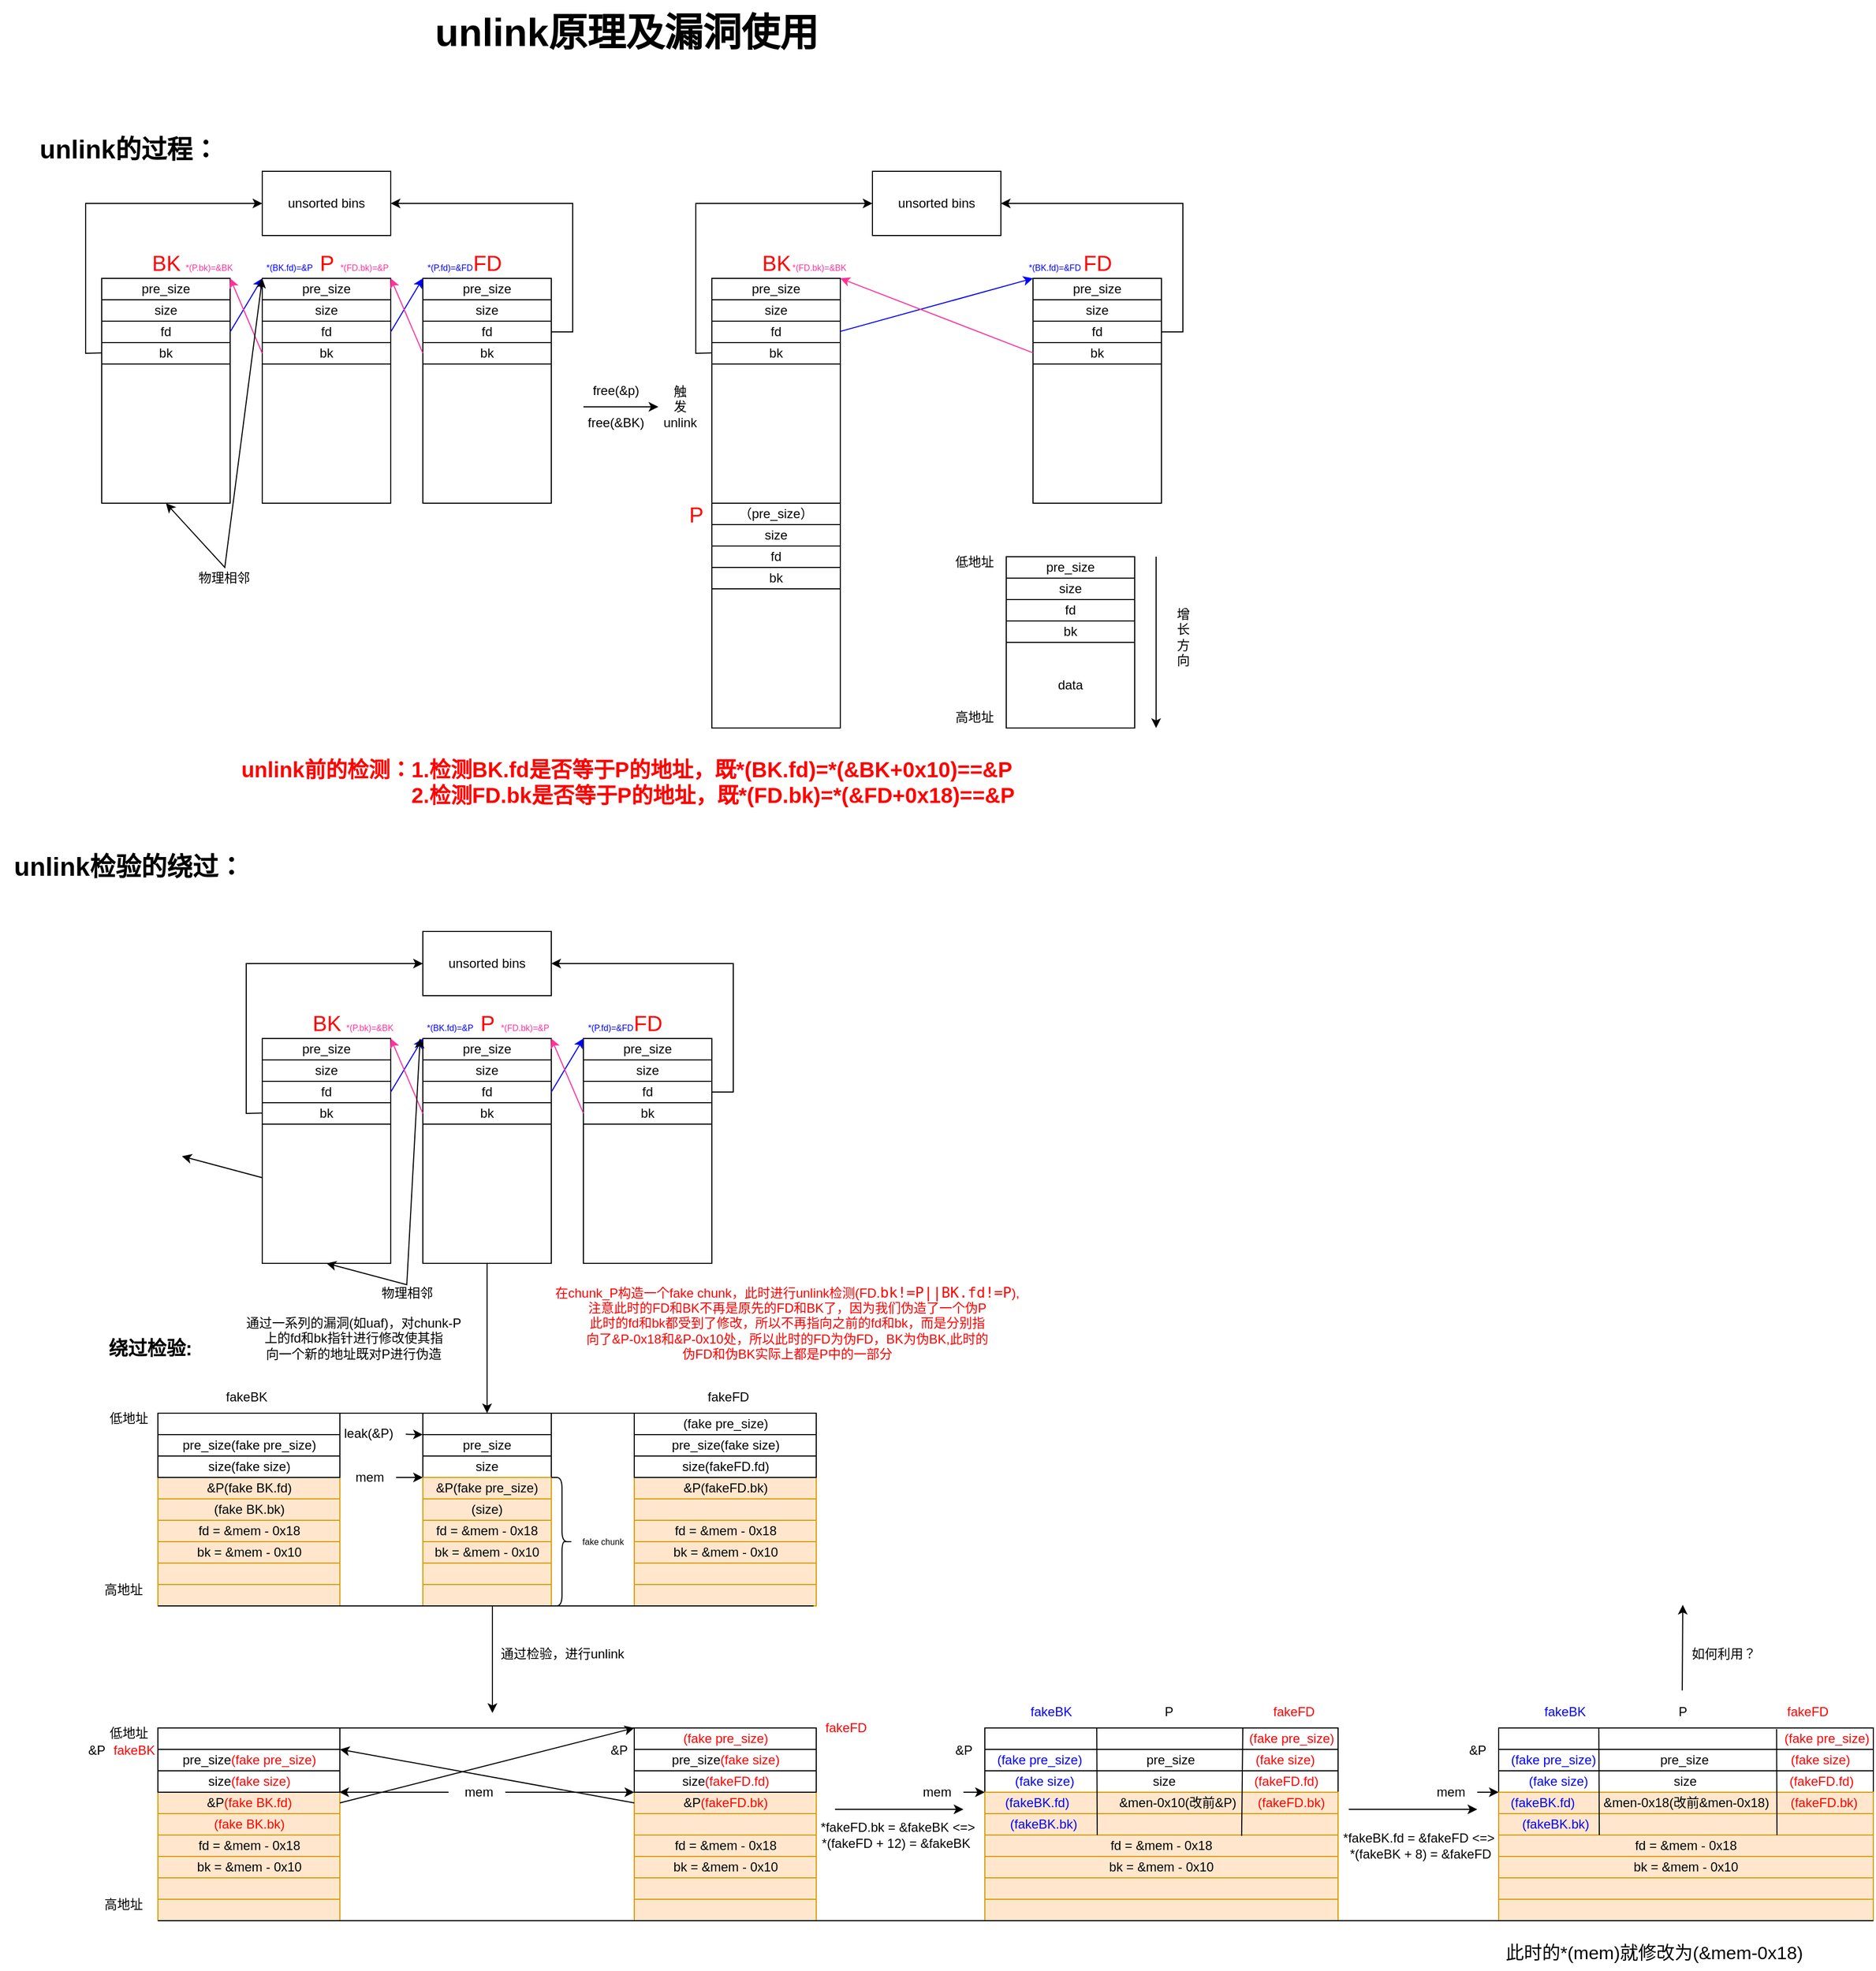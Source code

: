 <mxfile version="21.1.2" type="device">
  <diagram name="第 1 页" id="o6MYOzLejG-qTjyfgTao">
    <mxGraphModel dx="1473" dy="928" grid="1" gridSize="10" guides="1" tooltips="1" connect="1" arrows="1" fold="1" page="1" pageScale="1" pageWidth="1169" pageHeight="827" math="0" shadow="0">
      <root>
        <mxCell id="0" />
        <mxCell id="1" parent="0" />
        <mxCell id="Oi5wOjKVAINlcB308W8p-336" value="" style="whiteSpace=wrap;html=1;fillColor=#ffe6cc;strokeColor=#d79b00;" parent="1" vertex="1">
          <mxGeometry x="147.5" y="1480" width="170" height="20" as="geometry" />
        </mxCell>
        <mxCell id="Oi5wOjKVAINlcB308W8p-319" value="" style="whiteSpace=wrap;html=1;fillColor=#ffe6cc;strokeColor=#d79b00;" parent="1" vertex="1">
          <mxGeometry x="395" y="1480" width="120" height="20" as="geometry" />
        </mxCell>
        <mxCell id="Oi5wOjKVAINlcB308W8p-294" value="" style="whiteSpace=wrap;html=1;fillColor=#ffe6cc;strokeColor=#d79b00;" parent="1" vertex="1">
          <mxGeometry x="592.5" y="1480" width="170" height="20" as="geometry" />
        </mxCell>
        <mxCell id="Oi5wOjKVAINlcB308W8p-369" value="" style="whiteSpace=wrap;html=1;fillColor=#ffe6cc;strokeColor=#d79b00;" parent="1" vertex="1">
          <mxGeometry x="147.5" y="1774" width="170" height="20" as="geometry" />
        </mxCell>
        <mxCell id="Oi5wOjKVAINlcB308W8p-375" value="" style="whiteSpace=wrap;html=1;fillColor=#ffe6cc;strokeColor=#d79b00;" parent="1" vertex="1">
          <mxGeometry x="592.5" y="1774" width="170" height="20" as="geometry" />
        </mxCell>
        <mxCell id="Oi5wOjKVAINlcB308W8p-397" value="" style="whiteSpace=wrap;html=1;fillColor=#ffe6cc;strokeColor=#d79b00;" parent="1" vertex="1">
          <mxGeometry x="920" y="1774" width="330" height="20" as="geometry" />
        </mxCell>
        <mxCell id="XLLAJMjBFV8TaYr60tg--43" value="" style="whiteSpace=wrap;html=1;fillColor=#ffe6cc;strokeColor=#d79b00;" vertex="1" parent="1">
          <mxGeometry x="1400" y="1774" width="350" height="20" as="geometry" />
        </mxCell>
        <mxCell id="Oi5wOjKVAINlcB308W8p-1" value="unlink原理及漏洞使用" style="text;html=1;align=center;verticalAlign=middle;resizable=0;points=[];autosize=1;strokeColor=none;fillColor=none;fontSize=36;fontStyle=1" parent="1" vertex="1">
          <mxGeometry x="395" width="380" height="60" as="geometry" />
        </mxCell>
        <mxCell id="Oi5wOjKVAINlcB308W8p-4" value="" style="whiteSpace=wrap;html=1;" parent="1" vertex="1">
          <mxGeometry x="95" y="260" width="120" height="210" as="geometry" />
        </mxCell>
        <mxCell id="Oi5wOjKVAINlcB308W8p-5" value="pre_size" style="rounded=0;whiteSpace=wrap;html=1;" parent="1" vertex="1">
          <mxGeometry x="95" y="260" width="120" height="20" as="geometry" />
        </mxCell>
        <mxCell id="Oi5wOjKVAINlcB308W8p-6" value="BK" style="text;html=1;align=center;verticalAlign=middle;resizable=0;points=[];autosize=1;strokeColor=none;fillColor=none;labelBackgroundColor=none;fontColor=#FF0000;rotation=0;fontSize=20;" parent="1" vertex="1">
          <mxGeometry x="130" y="225" width="50" height="40" as="geometry" />
        </mxCell>
        <mxCell id="Oi5wOjKVAINlcB308W8p-7" value="size" style="rounded=0;whiteSpace=wrap;html=1;" parent="1" vertex="1">
          <mxGeometry x="95" y="280" width="120" height="20" as="geometry" />
        </mxCell>
        <mxCell id="Oi5wOjKVAINlcB308W8p-8" value="fd" style="rounded=0;whiteSpace=wrap;html=1;" parent="1" vertex="1">
          <mxGeometry x="95" y="300" width="120" height="20" as="geometry" />
        </mxCell>
        <mxCell id="Oi5wOjKVAINlcB308W8p-9" value="bk" style="rounded=0;whiteSpace=wrap;html=1;" parent="1" vertex="1">
          <mxGeometry x="95" y="320" width="120" height="20" as="geometry" />
        </mxCell>
        <mxCell id="Oi5wOjKVAINlcB308W8p-10" value="" style="whiteSpace=wrap;html=1;" parent="1" vertex="1">
          <mxGeometry x="245" y="260" width="120" height="210" as="geometry" />
        </mxCell>
        <mxCell id="Oi5wOjKVAINlcB308W8p-11" value="pre_size" style="rounded=0;whiteSpace=wrap;html=1;" parent="1" vertex="1">
          <mxGeometry x="245" y="260" width="120" height="20" as="geometry" />
        </mxCell>
        <mxCell id="Oi5wOjKVAINlcB308W8p-12" value="P" style="text;html=1;align=center;verticalAlign=middle;resizable=0;points=[];autosize=1;strokeColor=none;fillColor=none;fontColor=#FF0000;fontSize=20;" parent="1" vertex="1">
          <mxGeometry x="285" y="225" width="40" height="40" as="geometry" />
        </mxCell>
        <mxCell id="Oi5wOjKVAINlcB308W8p-13" value="size" style="rounded=0;whiteSpace=wrap;html=1;" parent="1" vertex="1">
          <mxGeometry x="245" y="280" width="120" height="20" as="geometry" />
        </mxCell>
        <mxCell id="Oi5wOjKVAINlcB308W8p-14" value="fd" style="rounded=0;whiteSpace=wrap;html=1;" parent="1" vertex="1">
          <mxGeometry x="245" y="300" width="120" height="20" as="geometry" />
        </mxCell>
        <mxCell id="Oi5wOjKVAINlcB308W8p-15" value="bk" style="rounded=0;whiteSpace=wrap;html=1;" parent="1" vertex="1">
          <mxGeometry x="245" y="320" width="120" height="20" as="geometry" />
        </mxCell>
        <mxCell id="Oi5wOjKVAINlcB308W8p-16" value="" style="whiteSpace=wrap;html=1;" parent="1" vertex="1">
          <mxGeometry x="395" y="260" width="120" height="210" as="geometry" />
        </mxCell>
        <mxCell id="Oi5wOjKVAINlcB308W8p-17" value="pre_size" style="rounded=0;whiteSpace=wrap;html=1;" parent="1" vertex="1">
          <mxGeometry x="395" y="260" width="120" height="20" as="geometry" />
        </mxCell>
        <mxCell id="Oi5wOjKVAINlcB308W8p-18" value="FD" style="text;html=1;align=center;verticalAlign=middle;resizable=0;points=[];autosize=1;strokeColor=none;fillColor=none;fontColor=#FF0000;fontSize=20;" parent="1" vertex="1">
          <mxGeometry x="430" y="225" width="50" height="40" as="geometry" />
        </mxCell>
        <mxCell id="Oi5wOjKVAINlcB308W8p-19" value="size" style="rounded=0;whiteSpace=wrap;html=1;" parent="1" vertex="1">
          <mxGeometry x="395" y="280" width="120" height="20" as="geometry" />
        </mxCell>
        <mxCell id="Oi5wOjKVAINlcB308W8p-20" value="fd" style="rounded=0;whiteSpace=wrap;html=1;" parent="1" vertex="1">
          <mxGeometry x="395" y="300" width="120" height="20" as="geometry" />
        </mxCell>
        <mxCell id="Oi5wOjKVAINlcB308W8p-21" value="bk" style="rounded=0;whiteSpace=wrap;html=1;" parent="1" vertex="1">
          <mxGeometry x="395" y="320" width="120" height="20" as="geometry" />
        </mxCell>
        <mxCell id="Oi5wOjKVAINlcB308W8p-22" value="" style="endArrow=classic;html=1;rounded=0;entryX=0;entryY=0;entryDx=0;entryDy=0;exitX=1;exitY=0.5;exitDx=0;exitDy=0;strokeColor=#0000FF;" parent="1" source="Oi5wOjKVAINlcB308W8p-8" target="Oi5wOjKVAINlcB308W8p-11" edge="1">
          <mxGeometry width="50" height="50" relative="1" as="geometry">
            <mxPoint x="215" y="315" as="sourcePoint" />
            <mxPoint x="265" y="265" as="targetPoint" />
          </mxGeometry>
        </mxCell>
        <mxCell id="Oi5wOjKVAINlcB308W8p-23" value="" style="endArrow=classic;html=1;rounded=0;entryX=0;entryY=0;entryDx=0;entryDy=0;exitX=1;exitY=0.5;exitDx=0;exitDy=0;strokeColor=#0000FF;" parent="1" edge="1">
          <mxGeometry width="50" height="50" relative="1" as="geometry">
            <mxPoint x="365" y="310" as="sourcePoint" />
            <mxPoint x="395" y="260" as="targetPoint" />
          </mxGeometry>
        </mxCell>
        <mxCell id="Oi5wOjKVAINlcB308W8p-24" value="unsorted bins" style="whiteSpace=wrap;html=1;" parent="1" vertex="1">
          <mxGeometry x="245" y="160" width="120" height="60" as="geometry" />
        </mxCell>
        <mxCell id="Oi5wOjKVAINlcB308W8p-25" value="" style="endArrow=classic;html=1;rounded=0;entryX=1;entryY=0;entryDx=0;entryDy=0;fontColor=#FFFF00;strokeColor=#FF3399;" parent="1" target="Oi5wOjKVAINlcB308W8p-5" edge="1">
          <mxGeometry width="50" height="50" relative="1" as="geometry">
            <mxPoint x="245" y="330" as="sourcePoint" />
            <mxPoint x="295" y="280" as="targetPoint" />
          </mxGeometry>
        </mxCell>
        <mxCell id="Oi5wOjKVAINlcB308W8p-28" value="" style="edgeStyle=none;orthogonalLoop=1;jettySize=auto;html=1;rounded=0;entryX=1;entryY=0;entryDx=0;entryDy=0;strokeColor=#ff3399;" parent="1" target="Oi5wOjKVAINlcB308W8p-11" edge="1">
          <mxGeometry width="100" relative="1" as="geometry">
            <mxPoint x="395" y="329.79" as="sourcePoint" />
            <mxPoint x="495" y="329.79" as="targetPoint" />
            <Array as="points" />
          </mxGeometry>
        </mxCell>
        <mxCell id="Oi5wOjKVAINlcB308W8p-29" value="" style="endArrow=classic;html=1;rounded=0;entryX=1;entryY=0.5;entryDx=0;entryDy=0;" parent="1" target="Oi5wOjKVAINlcB308W8p-24" edge="1">
          <mxGeometry width="50" height="50" relative="1" as="geometry">
            <mxPoint x="515" y="310" as="sourcePoint" />
            <mxPoint x="435" y="540" as="targetPoint" />
            <Array as="points">
              <mxPoint x="535" y="310" />
              <mxPoint x="535" y="190" />
            </Array>
          </mxGeometry>
        </mxCell>
        <mxCell id="Oi5wOjKVAINlcB308W8p-31" value="" style="endArrow=classic;html=1;rounded=0;" parent="1" edge="1">
          <mxGeometry width="50" height="50" relative="1" as="geometry">
            <mxPoint x="545" y="380" as="sourcePoint" />
            <mxPoint x="615" y="380" as="targetPoint" />
          </mxGeometry>
        </mxCell>
        <mxCell id="Oi5wOjKVAINlcB308W8p-32" value="free(&amp;amp;p)" style="text;html=1;align=center;verticalAlign=middle;resizable=0;points=[];autosize=1;strokeColor=none;fillColor=none;" parent="1" vertex="1">
          <mxGeometry x="540" y="350" width="70" height="30" as="geometry" />
        </mxCell>
        <mxCell id="Oi5wOjKVAINlcB308W8p-59" value="free(&amp;amp;BK)" style="text;html=1;align=center;verticalAlign=middle;resizable=0;points=[];autosize=1;strokeColor=none;fillColor=none;" parent="1" vertex="1">
          <mxGeometry x="535" y="380" width="80" height="30" as="geometry" />
        </mxCell>
        <mxCell id="Oi5wOjKVAINlcB308W8p-61" value="" style="edgeStyle=none;orthogonalLoop=1;jettySize=auto;html=1;rounded=0;entryX=0;entryY=0.5;entryDx=0;entryDy=0;" parent="1" target="Oi5wOjKVAINlcB308W8p-24" edge="1">
          <mxGeometry width="100" relative="1" as="geometry">
            <mxPoint x="95" y="329.57" as="sourcePoint" />
            <mxPoint x="70" y="190" as="targetPoint" />
            <Array as="points">
              <mxPoint x="80" y="330" />
              <mxPoint x="80" y="190" />
            </Array>
          </mxGeometry>
        </mxCell>
        <mxCell id="Oi5wOjKVAINlcB308W8p-62" value="" style="endArrow=classic;startArrow=classic;html=1;rounded=0;exitX=0.5;exitY=1;exitDx=0;exitDy=0;entryX=0;entryY=0;entryDx=0;entryDy=0;" parent="1" source="Oi5wOjKVAINlcB308W8p-4" target="Oi5wOjKVAINlcB308W8p-11" edge="1">
          <mxGeometry width="50" height="50" relative="1" as="geometry">
            <mxPoint x="270" y="430" as="sourcePoint" />
            <mxPoint x="320" y="380" as="targetPoint" />
            <Array as="points">
              <mxPoint x="210" y="530" />
            </Array>
          </mxGeometry>
        </mxCell>
        <mxCell id="Oi5wOjKVAINlcB308W8p-63" value="物理相邻" style="text;html=1;align=center;verticalAlign=middle;resizable=0;points=[];autosize=1;strokeColor=none;fillColor=none;" parent="1" vertex="1">
          <mxGeometry x="174" y="525" width="70" height="30" as="geometry" />
        </mxCell>
        <mxCell id="Oi5wOjKVAINlcB308W8p-64" value="" style="whiteSpace=wrap;html=1;" parent="1" vertex="1">
          <mxGeometry x="665" y="260" width="120" height="210" as="geometry" />
        </mxCell>
        <mxCell id="Oi5wOjKVAINlcB308W8p-65" value="pre_size" style="rounded=0;whiteSpace=wrap;html=1;" parent="1" vertex="1">
          <mxGeometry x="665" y="260" width="120" height="20" as="geometry" />
        </mxCell>
        <mxCell id="Oi5wOjKVAINlcB308W8p-66" value="BK" style="text;html=1;align=center;verticalAlign=middle;resizable=0;points=[];autosize=1;strokeColor=none;fillColor=none;labelBackgroundColor=none;fontColor=#FF0000;rotation=0;fontSize=20;" parent="1" vertex="1">
          <mxGeometry x="700" y="225" width="50" height="40" as="geometry" />
        </mxCell>
        <mxCell id="Oi5wOjKVAINlcB308W8p-67" value="size" style="rounded=0;whiteSpace=wrap;html=1;" parent="1" vertex="1">
          <mxGeometry x="665" y="280" width="120" height="20" as="geometry" />
        </mxCell>
        <mxCell id="Oi5wOjKVAINlcB308W8p-68" value="fd" style="rounded=0;whiteSpace=wrap;html=1;" parent="1" vertex="1">
          <mxGeometry x="665" y="300" width="120" height="20" as="geometry" />
        </mxCell>
        <mxCell id="Oi5wOjKVAINlcB308W8p-69" value="bk" style="rounded=0;whiteSpace=wrap;html=1;" parent="1" vertex="1">
          <mxGeometry x="665" y="320" width="120" height="20" as="geometry" />
        </mxCell>
        <mxCell id="Oi5wOjKVAINlcB308W8p-70" value="" style="whiteSpace=wrap;html=1;" parent="1" vertex="1">
          <mxGeometry x="665" y="470" width="120" height="210" as="geometry" />
        </mxCell>
        <mxCell id="Oi5wOjKVAINlcB308W8p-71" value="（pre_size）" style="rounded=0;whiteSpace=wrap;html=1;" parent="1" vertex="1">
          <mxGeometry x="665" y="470" width="120" height="20" as="geometry" />
        </mxCell>
        <mxCell id="Oi5wOjKVAINlcB308W8p-72" value="P" style="text;html=1;align=center;verticalAlign=middle;resizable=0;points=[];autosize=1;strokeColor=none;fillColor=none;fontColor=#FF0000;fontSize=20;" parent="1" vertex="1">
          <mxGeometry x="630" y="460" width="40" height="40" as="geometry" />
        </mxCell>
        <mxCell id="Oi5wOjKVAINlcB308W8p-73" value="size" style="rounded=0;whiteSpace=wrap;html=1;" parent="1" vertex="1">
          <mxGeometry x="665" y="490" width="120" height="20" as="geometry" />
        </mxCell>
        <mxCell id="Oi5wOjKVAINlcB308W8p-74" value="fd" style="rounded=0;whiteSpace=wrap;html=1;" parent="1" vertex="1">
          <mxGeometry x="665" y="510" width="120" height="20" as="geometry" />
        </mxCell>
        <mxCell id="Oi5wOjKVAINlcB308W8p-75" value="bk" style="rounded=0;whiteSpace=wrap;html=1;" parent="1" vertex="1">
          <mxGeometry x="665" y="530" width="120" height="20" as="geometry" />
        </mxCell>
        <mxCell id="Oi5wOjKVAINlcB308W8p-76" value="" style="whiteSpace=wrap;html=1;" parent="1" vertex="1">
          <mxGeometry x="965" y="260" width="120" height="210" as="geometry" />
        </mxCell>
        <mxCell id="Oi5wOjKVAINlcB308W8p-77" value="pre_size" style="rounded=0;whiteSpace=wrap;html=1;" parent="1" vertex="1">
          <mxGeometry x="965" y="260" width="120" height="20" as="geometry" />
        </mxCell>
        <mxCell id="Oi5wOjKVAINlcB308W8p-78" value="FD" style="text;html=1;align=center;verticalAlign=middle;resizable=0;points=[];autosize=1;strokeColor=none;fillColor=none;fontColor=#FF0000;fontSize=20;" parent="1" vertex="1">
          <mxGeometry x="1000" y="225" width="50" height="40" as="geometry" />
        </mxCell>
        <mxCell id="Oi5wOjKVAINlcB308W8p-79" value="size" style="rounded=0;whiteSpace=wrap;html=1;" parent="1" vertex="1">
          <mxGeometry x="965" y="280" width="120" height="20" as="geometry" />
        </mxCell>
        <mxCell id="Oi5wOjKVAINlcB308W8p-80" value="fd" style="rounded=0;whiteSpace=wrap;html=1;" parent="1" vertex="1">
          <mxGeometry x="965" y="300" width="120" height="20" as="geometry" />
        </mxCell>
        <mxCell id="Oi5wOjKVAINlcB308W8p-81" value="bk" style="rounded=0;whiteSpace=wrap;html=1;" parent="1" vertex="1">
          <mxGeometry x="965" y="320" width="120" height="20" as="geometry" />
        </mxCell>
        <mxCell id="Oi5wOjKVAINlcB308W8p-84" value="unsorted bins" style="whiteSpace=wrap;html=1;" parent="1" vertex="1">
          <mxGeometry x="815" y="160" width="120" height="60" as="geometry" />
        </mxCell>
        <mxCell id="Oi5wOjKVAINlcB308W8p-87" value="" style="endArrow=classic;html=1;rounded=0;entryX=1;entryY=0.5;entryDx=0;entryDy=0;" parent="1" target="Oi5wOjKVAINlcB308W8p-84" edge="1">
          <mxGeometry width="50" height="50" relative="1" as="geometry">
            <mxPoint x="1085" y="310" as="sourcePoint" />
            <mxPoint x="1005" y="540" as="targetPoint" />
            <Array as="points">
              <mxPoint x="1105" y="310" />
              <mxPoint x="1105" y="190" />
            </Array>
          </mxGeometry>
        </mxCell>
        <mxCell id="Oi5wOjKVAINlcB308W8p-88" value="" style="edgeStyle=none;orthogonalLoop=1;jettySize=auto;html=1;rounded=0;entryX=0;entryY=0.5;entryDx=0;entryDy=0;" parent="1" target="Oi5wOjKVAINlcB308W8p-84" edge="1">
          <mxGeometry width="100" relative="1" as="geometry">
            <mxPoint x="665" y="329.57" as="sourcePoint" />
            <mxPoint x="640" y="190" as="targetPoint" />
            <Array as="points">
              <mxPoint x="650" y="330" />
              <mxPoint x="650" y="190" />
            </Array>
          </mxGeometry>
        </mxCell>
        <mxCell id="Oi5wOjKVAINlcB308W8p-91" value="触&lt;br&gt;发&lt;br&gt;unlink" style="text;html=1;align=center;verticalAlign=middle;resizable=0;points=[];autosize=1;strokeColor=none;fillColor=none;" parent="1" vertex="1">
          <mxGeometry x="610" y="350" width="50" height="60" as="geometry" />
        </mxCell>
        <mxCell id="Oi5wOjKVAINlcB308W8p-92" value="" style="edgeStyle=none;orthogonalLoop=1;jettySize=auto;html=1;rounded=0;entryX=0;entryY=0;entryDx=0;entryDy=0;strokeColor=#0000FF;" parent="1" target="Oi5wOjKVAINlcB308W8p-77" edge="1">
          <mxGeometry width="100" relative="1" as="geometry">
            <mxPoint x="785" y="309.58" as="sourcePoint" />
            <mxPoint x="885" y="309.58" as="targetPoint" />
            <Array as="points" />
          </mxGeometry>
        </mxCell>
        <mxCell id="Oi5wOjKVAINlcB308W8p-93" value="" style="edgeStyle=none;orthogonalLoop=1;jettySize=auto;html=1;rounded=0;entryX=1;entryY=0;entryDx=0;entryDy=0;strokeColor=#FF3399;" parent="1" target="Oi5wOjKVAINlcB308W8p-65" edge="1">
          <mxGeometry width="100" relative="1" as="geometry">
            <mxPoint x="965" y="329.58" as="sourcePoint" />
            <mxPoint x="1145" y="280" as="targetPoint" />
            <Array as="points" />
          </mxGeometry>
        </mxCell>
        <mxCell id="Oi5wOjKVAINlcB308W8p-94" value="*(BK.fd)=&amp;amp;P" style="text;html=1;align=center;verticalAlign=middle;resizable=0;points=[];autosize=1;strokeColor=none;fillColor=none;fontSize=8;fontColor=#0000FF;" parent="1" vertex="1">
          <mxGeometry x="235" y="240" width="70" height="20" as="geometry" />
        </mxCell>
        <mxCell id="Oi5wOjKVAINlcB308W8p-98" value="*(P.bk)=&amp;amp;BK" style="text;html=1;align=center;verticalAlign=middle;resizable=0;points=[];autosize=1;strokeColor=none;fillColor=none;fontSize=8;fontColor=#FF3399;" parent="1" vertex="1">
          <mxGeometry x="160" y="240" width="70" height="20" as="geometry" />
        </mxCell>
        <mxCell id="Oi5wOjKVAINlcB308W8p-99" value="*(P.fd)=&amp;amp;FD" style="text;html=1;align=center;verticalAlign=middle;resizable=0;points=[];autosize=1;strokeColor=none;fillColor=none;fontSize=8;fontColor=#0000FF;" parent="1" vertex="1">
          <mxGeometry x="385" y="240" width="70" height="20" as="geometry" />
        </mxCell>
        <mxCell id="Oi5wOjKVAINlcB308W8p-100" value="*(FD.bk)=&amp;amp;P" style="text;html=1;align=center;verticalAlign=middle;resizable=0;points=[];autosize=1;strokeColor=none;fillColor=none;fontSize=8;fontColor=#FF3399;" parent="1" vertex="1">
          <mxGeometry x="305" y="240" width="70" height="20" as="geometry" />
        </mxCell>
        <mxCell id="Oi5wOjKVAINlcB308W8p-101" value="*(BK.fd)=&amp;amp;FD" style="text;html=1;align=center;verticalAlign=middle;resizable=0;points=[];autosize=1;strokeColor=none;fillColor=none;fontSize=8;fontColor=#0000FF;" parent="1" vertex="1">
          <mxGeometry x="950" y="240" width="70" height="20" as="geometry" />
        </mxCell>
        <mxCell id="Oi5wOjKVAINlcB308W8p-102" value="*(FD.bk)=&amp;amp;BK" style="text;html=1;align=center;verticalAlign=middle;resizable=0;points=[];autosize=1;strokeColor=none;fillColor=none;fontSize=8;fontColor=#FF3399;" parent="1" vertex="1">
          <mxGeometry x="730" y="240" width="70" height="20" as="geometry" />
        </mxCell>
        <mxCell id="Oi5wOjKVAINlcB308W8p-103" value="unlink的过程：" style="text;html=1;align=center;verticalAlign=middle;resizable=0;points=[];autosize=1;strokeColor=none;fillColor=none;fontSize=24;fontStyle=1" parent="1" vertex="1">
          <mxGeometry x="25" y="120" width="190" height="40" as="geometry" />
        </mxCell>
        <mxCell id="Oi5wOjKVAINlcB308W8p-131" value="" style="endArrow=classic;startArrow=classic;html=1;rounded=0;exitX=0.5;exitY=1;exitDx=0;exitDy=0;entryX=0.107;entryY=1;entryDx=0;entryDy=0;entryPerimeter=0;" parent="1" target="Oi5wOjKVAINlcB308W8p-133" edge="1">
          <mxGeometry width="50" height="50" relative="1" as="geometry">
            <mxPoint x="170" y="1080" as="sourcePoint" />
            <mxPoint x="335" y="990" as="targetPoint" />
            <Array as="points">
              <mxPoint x="245" y="1100" />
            </Array>
          </mxGeometry>
        </mxCell>
        <mxCell id="Oi5wOjKVAINlcB308W8p-169" value="unlink检验的绕过：" style="text;html=1;align=center;verticalAlign=middle;resizable=0;points=[];autosize=1;strokeColor=none;fillColor=none;fontSize=24;fontStyle=1" parent="1" vertex="1">
          <mxGeometry y="790" width="240" height="40" as="geometry" />
        </mxCell>
        <mxCell id="Oi5wOjKVAINlcB308W8p-216" value="unlink前的检测：1.检测BK.fd是否等于P的地址，既*(BK.fd)=*(&amp;amp;BK+0x10)==&amp;amp;P&lt;br&gt;&amp;nbsp; &amp;nbsp; &amp;nbsp; &amp;nbsp; &amp;nbsp; &amp;nbsp; &amp;nbsp; &amp;nbsp; &amp;nbsp; &amp;nbsp; &amp;nbsp; &amp;nbsp; &amp;nbsp; &amp;nbsp; &amp;nbsp;2.检测FD.bk是否等于P的地址，既*(FD.bk)=*(&amp;amp;FD+0x18)==&amp;amp;P" style="text;html=1;align=center;verticalAlign=middle;resizable=0;points=[];autosize=1;strokeColor=none;fillColor=none;fontColor=#FF0000;fontStyle=1;fontSize=20;" parent="1" vertex="1">
          <mxGeometry x="210" y="700" width="750" height="60" as="geometry" />
        </mxCell>
        <mxCell id="Oi5wOjKVAINlcB308W8p-218" value="" style="whiteSpace=wrap;html=1;" parent="1" vertex="1">
          <mxGeometry x="245" y="970" width="120" height="210" as="geometry" />
        </mxCell>
        <mxCell id="Oi5wOjKVAINlcB308W8p-219" value="pre_size" style="rounded=0;whiteSpace=wrap;html=1;" parent="1" vertex="1">
          <mxGeometry x="245" y="970" width="120" height="20" as="geometry" />
        </mxCell>
        <mxCell id="Oi5wOjKVAINlcB308W8p-220" value="BK" style="text;html=1;align=center;verticalAlign=middle;resizable=0;points=[];autosize=1;strokeColor=none;fillColor=none;labelBackgroundColor=none;fontColor=#FF0000;rotation=0;fontSize=20;" parent="1" vertex="1">
          <mxGeometry x="280" y="935" width="50" height="40" as="geometry" />
        </mxCell>
        <mxCell id="Oi5wOjKVAINlcB308W8p-221" value="size" style="rounded=0;whiteSpace=wrap;html=1;" parent="1" vertex="1">
          <mxGeometry x="245" y="990" width="120" height="20" as="geometry" />
        </mxCell>
        <mxCell id="Oi5wOjKVAINlcB308W8p-222" value="fd" style="rounded=0;whiteSpace=wrap;html=1;" parent="1" vertex="1">
          <mxGeometry x="245" y="1010" width="120" height="20" as="geometry" />
        </mxCell>
        <mxCell id="Oi5wOjKVAINlcB308W8p-223" value="bk" style="rounded=0;whiteSpace=wrap;html=1;" parent="1" vertex="1">
          <mxGeometry x="245" y="1030" width="120" height="20" as="geometry" />
        </mxCell>
        <mxCell id="Oi5wOjKVAINlcB308W8p-251" style="edgeStyle=orthogonalEdgeStyle;rounded=0;orthogonalLoop=1;jettySize=auto;html=1;entryX=0.5;entryY=0;entryDx=0;entryDy=0;" parent="1" source="Oi5wOjKVAINlcB308W8p-224" edge="1">
          <mxGeometry relative="1" as="geometry">
            <mxPoint x="455" y="1320" as="targetPoint" />
          </mxGeometry>
        </mxCell>
        <mxCell id="Oi5wOjKVAINlcB308W8p-224" value="" style="whiteSpace=wrap;html=1;" parent="1" vertex="1">
          <mxGeometry x="395" y="970" width="120" height="210" as="geometry" />
        </mxCell>
        <mxCell id="Oi5wOjKVAINlcB308W8p-225" value="pre_size" style="rounded=0;whiteSpace=wrap;html=1;" parent="1" vertex="1">
          <mxGeometry x="395" y="970" width="120" height="20" as="geometry" />
        </mxCell>
        <mxCell id="Oi5wOjKVAINlcB308W8p-226" value="P" style="text;html=1;align=center;verticalAlign=middle;resizable=0;points=[];autosize=1;strokeColor=none;fillColor=none;fontColor=#FF0000;fontSize=20;" parent="1" vertex="1">
          <mxGeometry x="435" y="935" width="40" height="40" as="geometry" />
        </mxCell>
        <mxCell id="Oi5wOjKVAINlcB308W8p-227" value="size" style="rounded=0;whiteSpace=wrap;html=1;" parent="1" vertex="1">
          <mxGeometry x="395" y="990" width="120" height="20" as="geometry" />
        </mxCell>
        <mxCell id="Oi5wOjKVAINlcB308W8p-228" value="fd" style="rounded=0;whiteSpace=wrap;html=1;" parent="1" vertex="1">
          <mxGeometry x="395" y="1010" width="120" height="20" as="geometry" />
        </mxCell>
        <mxCell id="Oi5wOjKVAINlcB308W8p-229" value="bk" style="rounded=0;whiteSpace=wrap;html=1;" parent="1" vertex="1">
          <mxGeometry x="395" y="1030" width="120" height="20" as="geometry" />
        </mxCell>
        <mxCell id="Oi5wOjKVAINlcB308W8p-230" value="" style="whiteSpace=wrap;html=1;" parent="1" vertex="1">
          <mxGeometry x="545" y="970" width="120" height="210" as="geometry" />
        </mxCell>
        <mxCell id="Oi5wOjKVAINlcB308W8p-231" value="pre_size" style="rounded=0;whiteSpace=wrap;html=1;" parent="1" vertex="1">
          <mxGeometry x="545" y="970" width="120" height="20" as="geometry" />
        </mxCell>
        <mxCell id="Oi5wOjKVAINlcB308W8p-232" value="FD" style="text;html=1;align=center;verticalAlign=middle;resizable=0;points=[];autosize=1;strokeColor=none;fillColor=none;fontColor=#FF0000;fontSize=20;" parent="1" vertex="1">
          <mxGeometry x="580" y="935" width="50" height="40" as="geometry" />
        </mxCell>
        <mxCell id="Oi5wOjKVAINlcB308W8p-233" value="size" style="rounded=0;whiteSpace=wrap;html=1;" parent="1" vertex="1">
          <mxGeometry x="545" y="990" width="120" height="20" as="geometry" />
        </mxCell>
        <mxCell id="Oi5wOjKVAINlcB308W8p-234" value="fd" style="rounded=0;whiteSpace=wrap;html=1;" parent="1" vertex="1">
          <mxGeometry x="545" y="1010" width="120" height="20" as="geometry" />
        </mxCell>
        <mxCell id="Oi5wOjKVAINlcB308W8p-235" value="bk" style="rounded=0;whiteSpace=wrap;html=1;" parent="1" vertex="1">
          <mxGeometry x="545" y="1030" width="120" height="20" as="geometry" />
        </mxCell>
        <mxCell id="Oi5wOjKVAINlcB308W8p-236" value="" style="endArrow=classic;html=1;rounded=0;entryX=0;entryY=0;entryDx=0;entryDy=0;exitX=1;exitY=0.5;exitDx=0;exitDy=0;strokeColor=#0000FF;" parent="1" source="Oi5wOjKVAINlcB308W8p-222" target="Oi5wOjKVAINlcB308W8p-225" edge="1">
          <mxGeometry width="50" height="50" relative="1" as="geometry">
            <mxPoint x="365" y="1025" as="sourcePoint" />
            <mxPoint x="415" y="975" as="targetPoint" />
          </mxGeometry>
        </mxCell>
        <mxCell id="Oi5wOjKVAINlcB308W8p-237" value="" style="endArrow=classic;html=1;rounded=0;entryX=0;entryY=0;entryDx=0;entryDy=0;exitX=1;exitY=0.5;exitDx=0;exitDy=0;strokeColor=#0000FF;" parent="1" edge="1">
          <mxGeometry width="50" height="50" relative="1" as="geometry">
            <mxPoint x="515" y="1020" as="sourcePoint" />
            <mxPoint x="545" y="970" as="targetPoint" />
          </mxGeometry>
        </mxCell>
        <mxCell id="Oi5wOjKVAINlcB308W8p-238" value="unsorted bins" style="whiteSpace=wrap;html=1;" parent="1" vertex="1">
          <mxGeometry x="395" y="870" width="120" height="60" as="geometry" />
        </mxCell>
        <mxCell id="Oi5wOjKVAINlcB308W8p-239" value="" style="endArrow=classic;html=1;rounded=0;entryX=1;entryY=0;entryDx=0;entryDy=0;fontColor=#FFFF00;strokeColor=#FF3399;" parent="1" target="Oi5wOjKVAINlcB308W8p-219" edge="1">
          <mxGeometry width="50" height="50" relative="1" as="geometry">
            <mxPoint x="395" y="1040" as="sourcePoint" />
            <mxPoint x="445" y="990" as="targetPoint" />
          </mxGeometry>
        </mxCell>
        <mxCell id="Oi5wOjKVAINlcB308W8p-240" value="" style="edgeStyle=none;orthogonalLoop=1;jettySize=auto;html=1;rounded=0;entryX=1;entryY=0;entryDx=0;entryDy=0;strokeColor=#ff3399;" parent="1" target="Oi5wOjKVAINlcB308W8p-225" edge="1">
          <mxGeometry width="100" relative="1" as="geometry">
            <mxPoint x="545" y="1039.79" as="sourcePoint" />
            <mxPoint x="645" y="1039.79" as="targetPoint" />
            <Array as="points" />
          </mxGeometry>
        </mxCell>
        <mxCell id="Oi5wOjKVAINlcB308W8p-241" value="" style="endArrow=classic;html=1;rounded=0;entryX=1;entryY=0.5;entryDx=0;entryDy=0;" parent="1" target="Oi5wOjKVAINlcB308W8p-238" edge="1">
          <mxGeometry width="50" height="50" relative="1" as="geometry">
            <mxPoint x="665" y="1020" as="sourcePoint" />
            <mxPoint x="585" y="1250" as="targetPoint" />
            <Array as="points">
              <mxPoint x="685" y="1020" />
              <mxPoint x="685" y="900" />
            </Array>
          </mxGeometry>
        </mxCell>
        <mxCell id="Oi5wOjKVAINlcB308W8p-242" value="" style="edgeStyle=none;orthogonalLoop=1;jettySize=auto;html=1;rounded=0;entryX=0;entryY=0.5;entryDx=0;entryDy=0;" parent="1" target="Oi5wOjKVAINlcB308W8p-238" edge="1">
          <mxGeometry width="100" relative="1" as="geometry">
            <mxPoint x="245" y="1039.57" as="sourcePoint" />
            <mxPoint x="220" y="900" as="targetPoint" />
            <Array as="points">
              <mxPoint x="230" y="1040" />
              <mxPoint x="230" y="900" />
            </Array>
          </mxGeometry>
        </mxCell>
        <mxCell id="Oi5wOjKVAINlcB308W8p-243" value="" style="endArrow=classic;startArrow=classic;html=1;rounded=0;exitX=0.5;exitY=1;exitDx=0;exitDy=0;entryX=0.107;entryY=1;entryDx=0;entryDy=0;entryPerimeter=0;" parent="1" source="Oi5wOjKVAINlcB308W8p-218" target="Oi5wOjKVAINlcB308W8p-245" edge="1">
          <mxGeometry width="50" height="50" relative="1" as="geometry">
            <mxPoint x="420" y="1140" as="sourcePoint" />
            <mxPoint x="470" y="1090" as="targetPoint" />
            <Array as="points">
              <mxPoint x="380" y="1200" />
            </Array>
          </mxGeometry>
        </mxCell>
        <mxCell id="Oi5wOjKVAINlcB308W8p-244" value="物理相邻" style="text;html=1;align=center;verticalAlign=middle;resizable=0;points=[];autosize=1;strokeColor=none;fillColor=none;" parent="1" vertex="1">
          <mxGeometry x="345" y="1193" width="70" height="30" as="geometry" />
        </mxCell>
        <mxCell id="Oi5wOjKVAINlcB308W8p-245" value="*(BK.fd)=&amp;amp;P" style="text;html=1;align=center;verticalAlign=middle;resizable=0;points=[];autosize=1;strokeColor=none;fillColor=none;fontSize=8;fontColor=#0000FF;" parent="1" vertex="1">
          <mxGeometry x="385" y="950" width="70" height="20" as="geometry" />
        </mxCell>
        <mxCell id="Oi5wOjKVAINlcB308W8p-246" value="*(P.bk)=&amp;amp;BK" style="text;html=1;align=center;verticalAlign=middle;resizable=0;points=[];autosize=1;strokeColor=none;fillColor=none;fontSize=8;fontColor=#FF3399;" parent="1" vertex="1">
          <mxGeometry x="310" y="950" width="70" height="20" as="geometry" />
        </mxCell>
        <mxCell id="Oi5wOjKVAINlcB308W8p-247" value="*(P.fd)=&amp;amp;FD" style="text;html=1;align=center;verticalAlign=middle;resizable=0;points=[];autosize=1;strokeColor=none;fillColor=none;fontSize=8;fontColor=#0000FF;" parent="1" vertex="1">
          <mxGeometry x="535" y="950" width="70" height="20" as="geometry" />
        </mxCell>
        <mxCell id="Oi5wOjKVAINlcB308W8p-248" value="*(FD.bk)=&amp;amp;P" style="text;html=1;align=center;verticalAlign=middle;resizable=0;points=[];autosize=1;strokeColor=none;fillColor=none;fontSize=8;fontColor=#FF3399;" parent="1" vertex="1">
          <mxGeometry x="455" y="950" width="70" height="20" as="geometry" />
        </mxCell>
        <mxCell id="Oi5wOjKVAINlcB308W8p-250" value="通过一系列的漏洞(如uaf)，对chunk-P&lt;br&gt;上的fd和bk指针进行修改使其指&lt;br&gt;向一个新的地址既对P进行伪造" style="text;html=1;align=center;verticalAlign=middle;resizable=0;points=[];autosize=1;strokeColor=none;fillColor=none;" parent="1" vertex="1">
          <mxGeometry x="220" y="1220" width="220" height="60" as="geometry" />
        </mxCell>
        <mxCell id="Oi5wOjKVAINlcB308W8p-253" value="" style="whiteSpace=wrap;html=1;" parent="1" vertex="1">
          <mxGeometry x="395" y="1340" width="120" height="140" as="geometry" />
        </mxCell>
        <mxCell id="Oi5wOjKVAINlcB308W8p-255" value="pre_size" style="rounded=0;whiteSpace=wrap;html=1;" parent="1" vertex="1">
          <mxGeometry x="395" y="1340" width="120" height="20" as="geometry" />
        </mxCell>
        <mxCell id="Oi5wOjKVAINlcB308W8p-256" value="size" style="rounded=0;whiteSpace=wrap;html=1;" parent="1" vertex="1">
          <mxGeometry x="395" y="1360" width="120" height="20" as="geometry" />
        </mxCell>
        <mxCell id="Oi5wOjKVAINlcB308W8p-257" value="fd = &amp;amp;mem - 0x18" style="rounded=0;whiteSpace=wrap;html=1;fillColor=#ffe6cc;strokeColor=#d79b00;" parent="1" vertex="1">
          <mxGeometry x="395" y="1420" width="120" height="20" as="geometry" />
        </mxCell>
        <mxCell id="Oi5wOjKVAINlcB308W8p-261" value="" style="whiteSpace=wrap;html=1;fillColor=#ffe6cc;strokeColor=#d79b00;" parent="1" vertex="1">
          <mxGeometry x="395" y="1460" width="120" height="20" as="geometry" />
        </mxCell>
        <mxCell id="Oi5wOjKVAINlcB308W8p-266" value="bk = &amp;amp;mem - 0x10" style="rounded=0;whiteSpace=wrap;html=1;fillColor=#ffe6cc;strokeColor=#d79b00;" parent="1" vertex="1">
          <mxGeometry x="395" y="1440" width="120" height="20" as="geometry" />
        </mxCell>
        <mxCell id="Oi5wOjKVAINlcB308W8p-270" value="leak(&amp;amp;P)" style="text;html=1;align=center;verticalAlign=middle;resizable=0;points=[];autosize=1;strokeColor=none;fillColor=none;" parent="1" vertex="1">
          <mxGeometry x="309" y="1324" width="70" height="30" as="geometry" />
        </mxCell>
        <mxCell id="Oi5wOjKVAINlcB308W8p-272" value="在chunk_P构造一个fake chunk，此时进行unlink检测(FD.&lt;span style=&quot;box-sizing: inherit; font-family: &amp;quot;Source Code Pro&amp;quot;, SFMono-Regular, Consolas, Menlo, monospace; font-size: 13.6px; font-variant-ligatures: none; text-align: start;&quot; class=&quot;n&quot;&gt;bk&lt;/span&gt;&lt;span style=&quot;box-sizing: inherit; font-family: &amp;quot;Source Code Pro&amp;quot;, SFMono-Regular, Consolas, Menlo, monospace; font-size: 13.6px; font-variant-ligatures: none; text-align: start;&quot; class=&quot;o&quot;&gt;!=&lt;/span&gt;&lt;span style=&quot;box-sizing: inherit; font-family: &amp;quot;Source Code Pro&amp;quot;, SFMono-Regular, Consolas, Menlo, monospace; font-size: 13.6px; font-variant-ligatures: none; text-align: start;&quot; class=&quot;n&quot;&gt;P&lt;/span&gt;&lt;span style=&quot;box-sizing: inherit; font-family: &amp;quot;Source Code Pro&amp;quot;, SFMono-Regular, Consolas, Menlo, monospace; font-size: 13.6px; font-variant-ligatures: none; text-align: start;&quot; class=&quot;o&quot;&gt;||&lt;/span&gt;&lt;span style=&quot;box-sizing: inherit; font-family: &amp;quot;Source Code Pro&amp;quot;, SFMono-Regular, Consolas, Menlo, monospace; font-size: 13.6px; font-variant-ligatures: none; text-align: start;&quot; class=&quot;n&quot;&gt;BK&lt;/span&gt;&lt;span style=&quot;box-sizing: inherit; font-family: &amp;quot;Source Code Pro&amp;quot;, SFMono-Regular, Consolas, Menlo, monospace; font-size: 13.6px; font-variant-ligatures: none; text-align: start;&quot; class=&quot;n&quot;&gt;.&lt;/span&gt;&lt;span style=&quot;box-sizing: inherit; font-family: &amp;quot;Source Code Pro&amp;quot;, SFMono-Regular, Consolas, Menlo, monospace; font-size: 13.6px; font-variant-ligatures: none; text-align: start;&quot; class=&quot;n&quot;&gt;fd&lt;/span&gt;&lt;span style=&quot;box-sizing: inherit; font-family: &amp;quot;Source Code Pro&amp;quot;, SFMono-Regular, Consolas, Menlo, monospace; font-size: 13.6px; font-variant-ligatures: none; text-align: start;&quot; class=&quot;o&quot;&gt;!=&lt;/span&gt;&lt;span style=&quot;box-sizing: inherit; font-family: &amp;quot;Source Code Pro&amp;quot;, SFMono-Regular, Consolas, Menlo, monospace; font-size: 13.6px; font-variant-ligatures: none; text-align: start;&quot; class=&quot;n&quot;&gt;P&lt;/span&gt;),&lt;br&gt;注意此时的FD和BK不再是原先的FD和BK了，因为我们伪造了一个伪P&lt;br&gt;此时的fd和bk都受到了修改，所以不再指向之前的fd和bk，而是分别指&lt;br&gt;向了&amp;amp;P-0x18和&amp;amp;P-0x10处，所以此时的FD为伪FD，BK为伪BK,此时的&lt;br&gt;伪FD和伪BK实际上都是P中的一部分" style="text;html=1;align=center;verticalAlign=middle;resizable=0;points=[];autosize=1;strokeColor=none;fillColor=none;fontColor=#FF0000;" parent="1" vertex="1">
          <mxGeometry x="510" y="1190" width="450" height="90" as="geometry" />
        </mxCell>
        <mxCell id="Oi5wOjKVAINlcB308W8p-276" value="" style="whiteSpace=wrap;html=1;" parent="1" vertex="1">
          <mxGeometry x="147.5" y="1340" width="170" height="120" as="geometry" />
        </mxCell>
        <mxCell id="Oi5wOjKVAINlcB308W8p-287" value="" style="edgeStyle=orthogonalEdgeStyle;rounded=0;orthogonalLoop=1;jettySize=auto;html=1;" parent="1" source="Oi5wOjKVAINlcB308W8p-277" target="Oi5wOjKVAINlcB308W8p-282" edge="1">
          <mxGeometry relative="1" as="geometry" />
        </mxCell>
        <mxCell id="Oi5wOjKVAINlcB308W8p-277" value="&amp;amp;P(fake BK.fd)" style="whiteSpace=wrap;html=1;fillColor=#ffe6cc;strokeColor=#d79b00;" parent="1" vertex="1">
          <mxGeometry x="147.5" y="1380" width="170" height="20" as="geometry" />
        </mxCell>
        <mxCell id="Oi5wOjKVAINlcB308W8p-278" value="(fake BK.bk)" style="whiteSpace=wrap;html=1;fillColor=#ffe6cc;strokeColor=#d79b00;" parent="1" vertex="1">
          <mxGeometry x="147.5" y="1400" width="170" height="20" as="geometry" />
        </mxCell>
        <mxCell id="Oi5wOjKVAINlcB308W8p-279" value="fd = &amp;amp;mem - 0x18" style="whiteSpace=wrap;html=1;fillColor=#ffe6cc;strokeColor=#d79b00;" parent="1" vertex="1">
          <mxGeometry x="147.5" y="1420" width="170" height="20" as="geometry" />
        </mxCell>
        <mxCell id="Oi5wOjKVAINlcB308W8p-280" value="bk = &amp;amp;mem - 0x10" style="whiteSpace=wrap;html=1;fillColor=#ffe6cc;strokeColor=#d79b00;" parent="1" vertex="1">
          <mxGeometry x="147.5" y="1440" width="170" height="20" as="geometry" />
        </mxCell>
        <mxCell id="Oi5wOjKVAINlcB308W8p-281" value="size(fake size)" style="whiteSpace=wrap;html=1;" parent="1" vertex="1">
          <mxGeometry x="147.5" y="1360" width="170" height="20" as="geometry" />
        </mxCell>
        <mxCell id="Oi5wOjKVAINlcB308W8p-282" value="pre_size(fake pre_size)" style="whiteSpace=wrap;html=1;" parent="1" vertex="1">
          <mxGeometry x="147.5" y="1340" width="170" height="20" as="geometry" />
        </mxCell>
        <mxCell id="Oi5wOjKVAINlcB308W8p-284" value="低地址" style="text;html=1;align=center;verticalAlign=middle;resizable=0;points=[];autosize=1;strokeColor=none;fillColor=none;" parent="1" vertex="1">
          <mxGeometry x="90" y="1310" width="60" height="30" as="geometry" />
        </mxCell>
        <mxCell id="Oi5wOjKVAINlcB308W8p-285" value="高地址" style="text;html=1;align=center;verticalAlign=middle;resizable=0;points=[];autosize=1;strokeColor=none;fillColor=none;" parent="1" vertex="1">
          <mxGeometry x="85" y="1470" width="60" height="30" as="geometry" />
        </mxCell>
        <mxCell id="Oi5wOjKVAINlcB308W8p-286" value="fakeBK" style="text;html=1;align=center;verticalAlign=middle;resizable=0;points=[];autosize=1;strokeColor=none;fillColor=none;" parent="1" vertex="1">
          <mxGeometry x="200" y="1290" width="60" height="30" as="geometry" />
        </mxCell>
        <mxCell id="Oi5wOjKVAINlcB308W8p-290" value="" style="edgeStyle=orthogonalEdgeStyle;rounded=0;orthogonalLoop=1;jettySize=auto;html=1;fillColor=#ffe6cc;strokeColor=#d79b00;" parent="1" target="Oi5wOjKVAINlcB308W8p-296" edge="1">
          <mxGeometry relative="1" as="geometry">
            <mxPoint x="677.5" y="1440" as="sourcePoint" />
          </mxGeometry>
        </mxCell>
        <mxCell id="Oi5wOjKVAINlcB308W8p-293" value="" style="whiteSpace=wrap;html=1;fillColor=#ffe6cc;strokeColor=#d79b00;" parent="1" vertex="1">
          <mxGeometry x="592.5" y="1460" width="170" height="20" as="geometry" />
        </mxCell>
        <mxCell id="Oi5wOjKVAINlcB308W8p-295" value="fd = &amp;amp;mem - 0x18" style="whiteSpace=wrap;html=1;fillColor=#ffe6cc;strokeColor=#d79b00;" parent="1" vertex="1">
          <mxGeometry x="592.5" y="1420" width="170" height="20" as="geometry" />
        </mxCell>
        <mxCell id="Oi5wOjKVAINlcB308W8p-296" value="" style="whiteSpace=wrap;html=1;fillColor=#ffe6cc;strokeColor=#d79b00;" parent="1" vertex="1">
          <mxGeometry x="592.5" y="1400" width="170" height="20" as="geometry" />
        </mxCell>
        <mxCell id="Oi5wOjKVAINlcB308W8p-297" value="fakeFD" style="text;html=1;align=center;verticalAlign=middle;resizable=0;points=[];autosize=1;strokeColor=none;fillColor=none;" parent="1" vertex="1">
          <mxGeometry x="650.42" y="1290" width="60" height="30" as="geometry" />
        </mxCell>
        <mxCell id="Oi5wOjKVAINlcB308W8p-300" value="bk = &amp;amp;mem - 0x10" style="whiteSpace=wrap;html=1;fillColor=#ffe6cc;strokeColor=#d79b00;" parent="1" vertex="1">
          <mxGeometry x="592.5" y="1440" width="170" height="20" as="geometry" />
        </mxCell>
        <mxCell id="Oi5wOjKVAINlcB308W8p-304" value="" style="whiteSpace=wrap;html=1;" parent="1" vertex="1">
          <mxGeometry x="940" y="520" width="120" height="160" as="geometry" />
        </mxCell>
        <mxCell id="Oi5wOjKVAINlcB308W8p-305" value="pre_size" style="whiteSpace=wrap;html=1;" parent="1" vertex="1">
          <mxGeometry x="940" y="520" width="120" height="20" as="geometry" />
        </mxCell>
        <mxCell id="Oi5wOjKVAINlcB308W8p-306" value="fd" style="whiteSpace=wrap;html=1;" parent="1" vertex="1">
          <mxGeometry x="940" y="560" width="120" height="20" as="geometry" />
        </mxCell>
        <mxCell id="Oi5wOjKVAINlcB308W8p-307" value="size" style="whiteSpace=wrap;html=1;" parent="1" vertex="1">
          <mxGeometry x="940" y="540" width="120" height="20" as="geometry" />
        </mxCell>
        <mxCell id="Oi5wOjKVAINlcB308W8p-308" value="bk" style="whiteSpace=wrap;html=1;" parent="1" vertex="1">
          <mxGeometry x="940" y="580" width="120" height="20" as="geometry" />
        </mxCell>
        <mxCell id="Oi5wOjKVAINlcB308W8p-313" value="data" style="whiteSpace=wrap;html=1;" parent="1" vertex="1">
          <mxGeometry x="940" y="600" width="120" height="80" as="geometry" />
        </mxCell>
        <mxCell id="Oi5wOjKVAINlcB308W8p-315" value="低地址" style="text;html=1;align=center;verticalAlign=middle;resizable=0;points=[];autosize=1;strokeColor=none;fillColor=none;" parent="1" vertex="1">
          <mxGeometry x="880.0" y="510" width="60" height="30" as="geometry" />
        </mxCell>
        <mxCell id="Oi5wOjKVAINlcB308W8p-316" value="高地址" style="text;html=1;align=center;verticalAlign=middle;resizable=0;points=[];autosize=1;strokeColor=none;fillColor=none;" parent="1" vertex="1">
          <mxGeometry x="880.0" y="655" width="60" height="30" as="geometry" />
        </mxCell>
        <mxCell id="Oi5wOjKVAINlcB308W8p-317" value="" style="edgeStyle=none;orthogonalLoop=1;jettySize=auto;html=1;rounded=0;" parent="1" edge="1">
          <mxGeometry width="100" relative="1" as="geometry">
            <mxPoint x="1080" y="520" as="sourcePoint" />
            <mxPoint x="1080" y="680" as="targetPoint" />
            <Array as="points" />
          </mxGeometry>
        </mxCell>
        <mxCell id="Oi5wOjKVAINlcB308W8p-318" value="增&lt;br&gt;长&lt;br&gt;方&lt;br&gt;向" style="text;html=1;align=center;verticalAlign=middle;resizable=0;points=[];autosize=1;strokeColor=none;fillColor=none;" parent="1" vertex="1">
          <mxGeometry x="1085.42" y="560" width="40" height="70" as="geometry" />
        </mxCell>
        <mxCell id="Oi5wOjKVAINlcB308W8p-321" value="" style="whiteSpace=wrap;html=1;" parent="1" vertex="1">
          <mxGeometry x="147.5" y="1320" width="170" height="20" as="geometry" />
        </mxCell>
        <mxCell id="Oi5wOjKVAINlcB308W8p-325" value="&amp;amp;P(fakeFD.bk)" style="whiteSpace=wrap;html=1;fillColor=#ffe6cc;strokeColor=#d79b00;" parent="1" vertex="1">
          <mxGeometry x="592.5" y="1380" width="170" height="20" as="geometry" />
        </mxCell>
        <mxCell id="Oi5wOjKVAINlcB308W8p-326" value="size(fakeFD.fd)" style="whiteSpace=wrap;html=1;" parent="1" vertex="1">
          <mxGeometry x="592.5" y="1360" width="170" height="20" as="geometry" />
        </mxCell>
        <mxCell id="Oi5wOjKVAINlcB308W8p-327" value="pre_size(fake size)" style="whiteSpace=wrap;html=1;" parent="1" vertex="1">
          <mxGeometry x="592.5" y="1340" width="170" height="20" as="geometry" />
        </mxCell>
        <mxCell id="Oi5wOjKVAINlcB308W8p-328" value="(fake pre_size)" style="whiteSpace=wrap;html=1;" parent="1" vertex="1">
          <mxGeometry x="592.5" y="1320" width="170" height="20" as="geometry" />
        </mxCell>
        <mxCell id="Oi5wOjKVAINlcB308W8p-332" value="" style="whiteSpace=wrap;html=1;" parent="1" vertex="1">
          <mxGeometry x="395" y="1320" width="120" height="20" as="geometry" />
        </mxCell>
        <mxCell id="Oi5wOjKVAINlcB308W8p-335" value="" style="endArrow=none;html=1;rounded=0;exitX=0;exitY=0;exitDx=0;exitDy=0;entryX=1;entryY=0;entryDx=0;entryDy=0;" parent="1" edge="1">
          <mxGeometry width="50" height="50" relative="1" as="geometry">
            <mxPoint x="147.5" y="1320" as="sourcePoint" />
            <mxPoint x="762.5" y="1320" as="targetPoint" />
          </mxGeometry>
        </mxCell>
        <mxCell id="Oi5wOjKVAINlcB308W8p-337" value="" style="endArrow=none;html=1;rounded=0;exitX=0;exitY=1;exitDx=0;exitDy=0;" parent="1" source="Oi5wOjKVAINlcB308W8p-336" edge="1">
          <mxGeometry width="50" height="50" relative="1" as="geometry">
            <mxPoint x="158" y="1500.33" as="sourcePoint" />
            <mxPoint x="760" y="1500" as="targetPoint" />
          </mxGeometry>
        </mxCell>
        <mxCell id="Oi5wOjKVAINlcB308W8p-339" value="" style="whiteSpace=wrap;html=1;fillColor=#ffe6cc;strokeColor=#d79b00;" parent="1" vertex="1">
          <mxGeometry x="147.5" y="1460" width="170" height="20" as="geometry" />
        </mxCell>
        <mxCell id="Oi5wOjKVAINlcB308W8p-341" value="" style="endArrow=classic;html=1;rounded=0;entryX=0;entryY=0;entryDx=0;entryDy=0;" parent="1" source="Oi5wOjKVAINlcB308W8p-270" target="Oi5wOjKVAINlcB308W8p-255" edge="1">
          <mxGeometry width="50" height="50" relative="1" as="geometry">
            <mxPoint x="366.68" y="1255.99" as="sourcePoint" />
            <mxPoint x="395" y="1280" as="targetPoint" />
          </mxGeometry>
        </mxCell>
        <mxCell id="Oi5wOjKVAINlcB308W8p-344" value="&amp;amp;P(fake pre_size)" style="whiteSpace=wrap;html=1;fillColor=#ffe6cc;strokeColor=#d79b00;" parent="1" vertex="1">
          <mxGeometry x="395" y="1380" width="120" height="20" as="geometry" />
        </mxCell>
        <mxCell id="Oi5wOjKVAINlcB308W8p-345" value="(size)" style="whiteSpace=wrap;html=1;fillColor=#ffe6cc;strokeColor=#d79b00;" parent="1" vertex="1">
          <mxGeometry x="395" y="1400" width="120" height="20" as="geometry" />
        </mxCell>
        <mxCell id="Oi5wOjKVAINlcB308W8p-346" value="mem" style="text;html=1;align=center;verticalAlign=middle;resizable=0;points=[];autosize=1;strokeColor=none;fillColor=none;" parent="1" vertex="1">
          <mxGeometry x="320" y="1365" width="50" height="30" as="geometry" />
        </mxCell>
        <mxCell id="Oi5wOjKVAINlcB308W8p-347" value="" style="endArrow=classic;html=1;rounded=0;entryX=0;entryY=0;entryDx=0;entryDy=0;" parent="1" source="Oi5wOjKVAINlcB308W8p-346" target="Oi5wOjKVAINlcB308W8p-344" edge="1">
          <mxGeometry width="50" height="50" relative="1" as="geometry">
            <mxPoint x="440" y="1430" as="sourcePoint" />
            <mxPoint x="490" y="1380" as="targetPoint" />
          </mxGeometry>
        </mxCell>
        <mxCell id="Oi5wOjKVAINlcB308W8p-348" value="" style="shape=curlyBracket;whiteSpace=wrap;html=1;rounded=1;flipH=1;labelPosition=right;verticalLabelPosition=middle;align=left;verticalAlign=middle;" parent="1" vertex="1">
          <mxGeometry x="515" y="1380" width="20" height="120" as="geometry" />
        </mxCell>
        <mxCell id="Oi5wOjKVAINlcB308W8p-349" value="fake chunk" style="text;html=1;align=center;verticalAlign=middle;resizable=0;points=[];autosize=1;strokeColor=none;fillColor=none;fontSize=8;" parent="1" vertex="1">
          <mxGeometry x="533" y="1430" width="60" height="20" as="geometry" />
        </mxCell>
        <mxCell id="Oi5wOjKVAINlcB308W8p-350" value="绕过检验:" style="text;html=1;align=center;verticalAlign=middle;resizable=0;points=[];autosize=1;strokeColor=none;fillColor=none;fontStyle=1;fontSize=18;" parent="1" vertex="1">
          <mxGeometry x="90" y="1240" width="100" height="40" as="geometry" />
        </mxCell>
        <mxCell id="Oi5wOjKVAINlcB308W8p-351" value="" style="edgeStyle=none;orthogonalLoop=1;jettySize=auto;html=1;rounded=0;" parent="1" edge="1">
          <mxGeometry width="100" relative="1" as="geometry">
            <mxPoint x="460" y="1500" as="sourcePoint" />
            <mxPoint x="460" y="1600" as="targetPoint" />
            <Array as="points" />
          </mxGeometry>
        </mxCell>
        <mxCell id="Oi5wOjKVAINlcB308W8p-352" value="通过检验，进行unlink" style="text;html=1;align=center;verticalAlign=middle;resizable=0;points=[];autosize=1;strokeColor=none;fillColor=none;" parent="1" vertex="1">
          <mxGeometry x="455" y="1530" width="140" height="30" as="geometry" />
        </mxCell>
        <mxCell id="Oi5wOjKVAINlcB308W8p-358" value="" style="whiteSpace=wrap;html=1;" parent="1" vertex="1">
          <mxGeometry x="147.5" y="1634" width="170" height="120" as="geometry" />
        </mxCell>
        <mxCell id="Oi5wOjKVAINlcB308W8p-359" value="" style="edgeStyle=orthogonalEdgeStyle;rounded=0;orthogonalLoop=1;jettySize=auto;html=1;" parent="1" source="Oi5wOjKVAINlcB308W8p-360" target="Oi5wOjKVAINlcB308W8p-365" edge="1">
          <mxGeometry relative="1" as="geometry" />
        </mxCell>
        <mxCell id="Oi5wOjKVAINlcB308W8p-360" value="&amp;amp;P&lt;font color=&quot;#ff0000&quot;&gt;(fake BK.fd)&lt;/font&gt;" style="whiteSpace=wrap;html=1;fillColor=#ffe6cc;strokeColor=#d79b00;" parent="1" vertex="1">
          <mxGeometry x="147.5" y="1674" width="170" height="20" as="geometry" />
        </mxCell>
        <mxCell id="Oi5wOjKVAINlcB308W8p-361" value="&lt;font color=&quot;#ff0000&quot;&gt;(fake BK.bk)&lt;/font&gt;" style="whiteSpace=wrap;html=1;fillColor=#ffe6cc;strokeColor=#d79b00;" parent="1" vertex="1">
          <mxGeometry x="147.5" y="1694" width="170" height="20" as="geometry" />
        </mxCell>
        <mxCell id="Oi5wOjKVAINlcB308W8p-362" value="fd = &amp;amp;mem - 0x18" style="whiteSpace=wrap;html=1;fillColor=#ffe6cc;strokeColor=#d79b00;" parent="1" vertex="1">
          <mxGeometry x="147.5" y="1714" width="170" height="20" as="geometry" />
        </mxCell>
        <mxCell id="Oi5wOjKVAINlcB308W8p-363" value="bk = &amp;amp;mem - 0x10" style="whiteSpace=wrap;html=1;fillColor=#ffe6cc;strokeColor=#d79b00;" parent="1" vertex="1">
          <mxGeometry x="147.5" y="1734" width="170" height="20" as="geometry" />
        </mxCell>
        <mxCell id="Oi5wOjKVAINlcB308W8p-364" value="size&lt;font color=&quot;#ff0000&quot;&gt;(fake size)&lt;/font&gt;" style="whiteSpace=wrap;html=1;" parent="1" vertex="1">
          <mxGeometry x="147.5" y="1654" width="170" height="20" as="geometry" />
        </mxCell>
        <mxCell id="Oi5wOjKVAINlcB308W8p-365" value="pre_size&lt;font color=&quot;#ff0000&quot;&gt;(fake pre_size)&lt;/font&gt;" style="whiteSpace=wrap;html=1;" parent="1" vertex="1">
          <mxGeometry x="147.5" y="1634" width="170" height="20" as="geometry" />
        </mxCell>
        <mxCell id="Oi5wOjKVAINlcB308W8p-366" value="低地址" style="text;html=1;align=center;verticalAlign=middle;resizable=0;points=[];autosize=1;strokeColor=none;fillColor=none;" parent="1" vertex="1">
          <mxGeometry x="90" y="1604" width="60" height="30" as="geometry" />
        </mxCell>
        <mxCell id="Oi5wOjKVAINlcB308W8p-367" value="高地址" style="text;html=1;align=center;verticalAlign=middle;resizable=0;points=[];autosize=1;strokeColor=none;fillColor=none;" parent="1" vertex="1">
          <mxGeometry x="85" y="1764" width="60" height="30" as="geometry" />
        </mxCell>
        <mxCell id="Oi5wOjKVAINlcB308W8p-368" value="" style="whiteSpace=wrap;html=1;" parent="1" vertex="1">
          <mxGeometry x="147.5" y="1614" width="170" height="20" as="geometry" />
        </mxCell>
        <mxCell id="Oi5wOjKVAINlcB308W8p-370" value="" style="whiteSpace=wrap;html=1;fillColor=#ffe6cc;strokeColor=#d79b00;" parent="1" vertex="1">
          <mxGeometry x="147.5" y="1754" width="170" height="20" as="geometry" />
        </mxCell>
        <mxCell id="Oi5wOjKVAINlcB308W8p-371" value="&lt;font color=&quot;#ff0000&quot;&gt;fakeBK&lt;/font&gt;" style="text;html=1;align=center;verticalAlign=middle;resizable=0;points=[];autosize=1;strokeColor=none;fillColor=none;" parent="1" vertex="1">
          <mxGeometry x="95" y="1620" width="60" height="30" as="geometry" />
        </mxCell>
        <mxCell id="Oi5wOjKVAINlcB308W8p-373" value="" style="edgeStyle=orthogonalEdgeStyle;rounded=0;orthogonalLoop=1;jettySize=auto;html=1;fillColor=#ffe6cc;strokeColor=#d79b00;" parent="1" target="Oi5wOjKVAINlcB308W8p-377" edge="1">
          <mxGeometry relative="1" as="geometry">
            <mxPoint x="677.5" y="1734" as="sourcePoint" />
          </mxGeometry>
        </mxCell>
        <mxCell id="Oi5wOjKVAINlcB308W8p-374" value="" style="whiteSpace=wrap;html=1;fillColor=#ffe6cc;strokeColor=#d79b00;" parent="1" vertex="1">
          <mxGeometry x="592.5" y="1754" width="170" height="20" as="geometry" />
        </mxCell>
        <mxCell id="Oi5wOjKVAINlcB308W8p-376" value="fd = &amp;amp;mem - 0x18" style="whiteSpace=wrap;html=1;fillColor=#ffe6cc;strokeColor=#d79b00;" parent="1" vertex="1">
          <mxGeometry x="592.5" y="1714" width="170" height="20" as="geometry" />
        </mxCell>
        <mxCell id="Oi5wOjKVAINlcB308W8p-377" value="" style="whiteSpace=wrap;html=1;fillColor=#ffe6cc;strokeColor=#d79b00;" parent="1" vertex="1">
          <mxGeometry x="592.5" y="1694" width="170" height="20" as="geometry" />
        </mxCell>
        <mxCell id="Oi5wOjKVAINlcB308W8p-378" value="&lt;font color=&quot;#ff0000&quot;&gt;fakeFD&lt;/font&gt;" style="text;html=1;align=center;verticalAlign=middle;resizable=0;points=[];autosize=1;strokeColor=none;fillColor=none;" parent="1" vertex="1">
          <mxGeometry x="760" y="1599" width="60" height="30" as="geometry" />
        </mxCell>
        <mxCell id="Oi5wOjKVAINlcB308W8p-379" value="bk = &amp;amp;mem - 0x10" style="whiteSpace=wrap;html=1;fillColor=#ffe6cc;strokeColor=#d79b00;" parent="1" vertex="1">
          <mxGeometry x="592.5" y="1734" width="170" height="20" as="geometry" />
        </mxCell>
        <mxCell id="Oi5wOjKVAINlcB308W8p-380" value="&amp;amp;P&lt;font color=&quot;#ff0000&quot;&gt;(fakeFD.bk)&lt;/font&gt;" style="whiteSpace=wrap;html=1;fillColor=#ffe6cc;strokeColor=#d79b00;" parent="1" vertex="1">
          <mxGeometry x="592.5" y="1674" width="170" height="20" as="geometry" />
        </mxCell>
        <mxCell id="Oi5wOjKVAINlcB308W8p-381" value="size&lt;font color=&quot;#ff0000&quot;&gt;(fakeFD.fd)&lt;/font&gt;" style="whiteSpace=wrap;html=1;" parent="1" vertex="1">
          <mxGeometry x="592.5" y="1654" width="170" height="20" as="geometry" />
        </mxCell>
        <mxCell id="Oi5wOjKVAINlcB308W8p-382" value="pre_size&lt;font color=&quot;#ff0000&quot;&gt;(fake size)&lt;/font&gt;" style="whiteSpace=wrap;html=1;" parent="1" vertex="1">
          <mxGeometry x="592.5" y="1634" width="170" height="20" as="geometry" />
        </mxCell>
        <mxCell id="Oi5wOjKVAINlcB308W8p-383" value="&lt;font color=&quot;#ff0000&quot;&gt;(fake pre_size)&lt;/font&gt;" style="whiteSpace=wrap;html=1;" parent="1" vertex="1">
          <mxGeometry x="592.5" y="1614" width="170" height="20" as="geometry" />
        </mxCell>
        <mxCell id="Oi5wOjKVAINlcB308W8p-387" value="" style="endArrow=classic;html=1;rounded=0;exitX=0;exitY=0.5;exitDx=0;exitDy=0;entryX=1;entryY=1;entryDx=0;entryDy=0;" parent="1" source="Oi5wOjKVAINlcB308W8p-380" target="Oi5wOjKVAINlcB308W8p-368" edge="1">
          <mxGeometry width="50" height="50" relative="1" as="geometry">
            <mxPoint x="410" y="1680" as="sourcePoint" />
            <mxPoint x="460" y="1630" as="targetPoint" />
          </mxGeometry>
        </mxCell>
        <mxCell id="Oi5wOjKVAINlcB308W8p-388" value="" style="endArrow=classic;html=1;rounded=0;exitX=1;exitY=0.5;exitDx=0;exitDy=0;entryX=0;entryY=0;entryDx=0;entryDy=0;" parent="1" source="Oi5wOjKVAINlcB308W8p-360" target="Oi5wOjKVAINlcB308W8p-383" edge="1">
          <mxGeometry width="50" height="50" relative="1" as="geometry">
            <mxPoint x="410" y="1680" as="sourcePoint" />
            <mxPoint x="460" y="1630" as="targetPoint" />
          </mxGeometry>
        </mxCell>
        <mxCell id="Oi5wOjKVAINlcB308W8p-389" value="" style="edgeStyle=none;orthogonalLoop=1;jettySize=auto;html=1;rounded=0;" parent="1" edge="1">
          <mxGeometry width="100" relative="1" as="geometry">
            <mxPoint x="780" y="1690" as="sourcePoint" />
            <mxPoint x="900" y="1690" as="targetPoint" />
            <Array as="points" />
          </mxGeometry>
        </mxCell>
        <mxCell id="Oi5wOjKVAINlcB308W8p-391" value="" style="whiteSpace=wrap;html=1;" parent="1" vertex="1">
          <mxGeometry x="920" y="1634" width="120" height="140" as="geometry" />
        </mxCell>
        <mxCell id="Oi5wOjKVAINlcB308W8p-392" value="&lt;font color=&quot;#0000ff&quot; style=&quot;border-color: var(--border-color);&quot;&gt;(fake pre_size)&lt;/font&gt;&lt;font style=&quot;border-color: var(--border-color);&quot; color=&quot;#ff0000&quot;&gt;&amp;nbsp; &amp;nbsp; &amp;nbsp;&lt;/font&gt;&amp;nbsp; &amp;nbsp; &amp;nbsp; &amp;nbsp; &amp;nbsp; &amp;nbsp; &amp;nbsp;pre_size&amp;nbsp; &amp;nbsp; &amp;nbsp; &amp;nbsp; &amp;nbsp; &amp;nbsp;&amp;nbsp;&lt;font color=&quot;#0000ff&quot;&gt;&amp;nbsp; &amp;nbsp; &amp;nbsp;&lt;/font&gt;&lt;font color=&quot;#ff0000&quot;&gt;(fake size)&amp;nbsp; &amp;nbsp;&lt;/font&gt;" style="rounded=0;whiteSpace=wrap;html=1;" parent="1" vertex="1">
          <mxGeometry x="920" y="1634" width="330" height="20" as="geometry" />
        </mxCell>
        <mxCell id="Oi5wOjKVAINlcB308W8p-393" value="&amp;nbsp; &lt;font color=&quot;#0000ff&quot;&gt;&amp;nbsp;(fake size)&lt;/font&gt;&amp;nbsp; &amp;nbsp; &amp;nbsp; &amp;nbsp; &amp;nbsp; &amp;nbsp; &amp;nbsp; &amp;nbsp; &amp;nbsp; &amp;nbsp;&amp;nbsp; &amp;nbsp;size&amp;nbsp; &amp;nbsp; &amp;nbsp; &amp;nbsp; &amp;nbsp; &amp;nbsp; &amp;nbsp; &amp;nbsp;&amp;nbsp;&lt;font color=&quot;#ff0000&quot;&gt;&amp;nbsp; &amp;nbsp;&amp;nbsp;&lt;/font&gt;&lt;font color=&quot;#0000ff&quot;&gt;&amp;nbsp; &lt;/font&gt;&lt;font color=&quot;#ff0000&quot;&gt;(fakeFD.fd)&lt;/font&gt;" style="rounded=0;whiteSpace=wrap;html=1;" parent="1" vertex="1">
          <mxGeometry x="920" y="1654" width="330" height="20" as="geometry" />
        </mxCell>
        <mxCell id="Oi5wOjKVAINlcB308W8p-394" value="fd = &amp;amp;mem - 0x18" style="rounded=0;whiteSpace=wrap;html=1;fillColor=#ffe6cc;strokeColor=#d79b00;" parent="1" vertex="1">
          <mxGeometry x="920" y="1714" width="330" height="20" as="geometry" />
        </mxCell>
        <mxCell id="Oi5wOjKVAINlcB308W8p-395" value="" style="whiteSpace=wrap;html=1;fillColor=#ffe6cc;strokeColor=#d79b00;" parent="1" vertex="1">
          <mxGeometry x="920" y="1754" width="330" height="20" as="geometry" />
        </mxCell>
        <mxCell id="Oi5wOjKVAINlcB308W8p-396" value="bk = &amp;amp;mem - 0x10" style="rounded=0;whiteSpace=wrap;html=1;fillColor=#ffe6cc;strokeColor=#d79b00;" parent="1" vertex="1">
          <mxGeometry x="920" y="1734" width="330" height="20" as="geometry" />
        </mxCell>
        <mxCell id="Oi5wOjKVAINlcB308W8p-398" value="&lt;font color=&quot;#ff0000&quot;&gt;&amp;nbsp; &amp;nbsp; &amp;nbsp; &amp;nbsp; &amp;nbsp; &amp;nbsp; &amp;nbsp; &amp;nbsp; &amp;nbsp; &amp;nbsp; &amp;nbsp; &amp;nbsp; &amp;nbsp; &amp;nbsp; &amp;nbsp; &amp;nbsp; &amp;nbsp; &amp;nbsp; &amp;nbsp; &amp;nbsp; &amp;nbsp; &amp;nbsp; &amp;nbsp; &amp;nbsp; &amp;nbsp; &amp;nbsp; &amp;nbsp; &amp;nbsp; &amp;nbsp; &amp;nbsp; &amp;nbsp; &amp;nbsp; &amp;nbsp; &amp;nbsp; &amp;nbsp; &amp;nbsp; &amp;nbsp;(fake pre_size)&lt;/font&gt;" style="whiteSpace=wrap;html=1;" parent="1" vertex="1">
          <mxGeometry x="920" y="1614" width="330" height="20" as="geometry" />
        </mxCell>
        <mxCell id="Oi5wOjKVAINlcB308W8p-399" value="&lt;font color=&quot;#0000ff&quot;&gt;&amp;nbsp; &amp;nbsp;(fakeBK.fd)&amp;nbsp;&lt;/font&gt; &amp;nbsp; &amp;nbsp;&lt;font color=&quot;#ff0000&quot;&gt;&amp;nbsp; &amp;nbsp; &amp;nbsp; &amp;nbsp; &amp;nbsp;&lt;/font&gt;&amp;amp;men-0x10(改前&amp;amp;P)&amp;nbsp; &amp;nbsp; &amp;nbsp; &lt;font color=&quot;#ff0000&quot;&gt;(fakeFD.bk)&amp;nbsp;&lt;/font&gt;" style="whiteSpace=wrap;html=1;fillColor=#ffe6cc;strokeColor=#d79b00;" parent="1" vertex="1">
          <mxGeometry x="920" y="1674" width="330" height="20" as="geometry" />
        </mxCell>
        <mxCell id="Oi5wOjKVAINlcB308W8p-400" value="&lt;font color=&quot;#0000ff&quot;&gt;(fakeBK.bk)&lt;/font&gt;&amp;nbsp; &amp;nbsp; &amp;nbsp; &amp;nbsp; &amp;nbsp; &amp;nbsp; &amp;nbsp; &amp;nbsp; &amp;nbsp; &amp;nbsp; &amp;nbsp; &amp;nbsp; &amp;nbsp; &amp;nbsp; &amp;nbsp; &amp;nbsp; &amp;nbsp; &amp;nbsp; &amp;nbsp; &amp;nbsp; &amp;nbsp; &amp;nbsp; &amp;nbsp; &amp;nbsp; &amp;nbsp; &amp;nbsp; &amp;nbsp; &amp;nbsp; &amp;nbsp; &amp;nbsp; &amp;nbsp; &amp;nbsp; &amp;nbsp;&amp;nbsp;" style="whiteSpace=wrap;html=1;fillColor=#ffe6cc;strokeColor=#d79b00;" parent="1" vertex="1">
          <mxGeometry x="920" y="1694" width="330" height="20" as="geometry" />
        </mxCell>
        <mxCell id="Oi5wOjKVAINlcB308W8p-406" value="&lt;font color=&quot;#0000ff&quot;&gt;fakeBK&amp;nbsp; &amp;nbsp; &amp;nbsp; &amp;nbsp; &amp;nbsp; &amp;nbsp; &amp;nbsp; &amp;nbsp; &amp;nbsp; &amp;nbsp; &amp;nbsp; &amp;nbsp; &amp;nbsp;&amp;nbsp;&lt;/font&gt;P&amp;nbsp; &amp;nbsp; &amp;nbsp; &amp;nbsp; &amp;nbsp; &amp;nbsp; &amp;nbsp; &amp;nbsp; &amp;nbsp; &amp;nbsp; &amp;nbsp; &amp;nbsp; &amp;nbsp; &amp;nbsp;&amp;nbsp;&lt;font color=&quot;#ff0000&quot;&gt;fakeFD&lt;/font&gt;" style="text;html=1;align=center;verticalAlign=middle;resizable=0;points=[];autosize=1;strokeColor=none;fillColor=none;" parent="1" vertex="1">
          <mxGeometry x="950" y="1584" width="290" height="30" as="geometry" />
        </mxCell>
        <mxCell id="Oi5wOjKVAINlcB308W8p-407" value="" style="endArrow=none;html=1;rounded=0;exitX=0;exitY=0;exitDx=0;exitDy=0;entryX=1;entryY=0;entryDx=0;entryDy=0;" parent="1" source="Oi5wOjKVAINlcB308W8p-368" target="Oi5wOjKVAINlcB308W8p-383" edge="1">
          <mxGeometry width="50" height="50" relative="1" as="geometry">
            <mxPoint x="500" y="1700" as="sourcePoint" />
            <mxPoint x="550" y="1650" as="targetPoint" />
          </mxGeometry>
        </mxCell>
        <mxCell id="Oi5wOjKVAINlcB308W8p-408" value="" style="endArrow=none;html=1;rounded=0;exitX=0;exitY=1;exitDx=0;exitDy=0;entryX=1;entryY=1;entryDx=0;entryDy=0;" parent="1" source="Oi5wOjKVAINlcB308W8p-369" target="XLLAJMjBFV8TaYr60tg--43" edge="1">
          <mxGeometry width="50" height="50" relative="1" as="geometry">
            <mxPoint x="500" y="1700" as="sourcePoint" />
            <mxPoint x="1730" y="1794" as="targetPoint" />
          </mxGeometry>
        </mxCell>
        <mxCell id="Oi5wOjKVAINlcB308W8p-409" value="&amp;amp;P" style="text;html=1;align=center;verticalAlign=middle;resizable=0;points=[];autosize=1;strokeColor=none;fillColor=none;" parent="1" vertex="1">
          <mxGeometry x="70" y="1620" width="40" height="30" as="geometry" />
        </mxCell>
        <mxCell id="Oi5wOjKVAINlcB308W8p-411" value="&amp;nbsp; *fakeFD.bk = &amp;amp;fakeBK &amp;lt;=&amp;gt;&lt;br&gt;&amp;nbsp;*(fakeFD + 12) = &amp;amp;fakeBK" style="text;html=1;align=center;verticalAlign=middle;resizable=0;points=[];autosize=1;strokeColor=none;fillColor=none;" parent="1" vertex="1">
          <mxGeometry x="750" y="1694" width="170" height="40" as="geometry" />
        </mxCell>
        <mxCell id="Oi5wOjKVAINlcB308W8p-412" value="&amp;amp;P" style="text;html=1;align=center;verticalAlign=middle;resizable=0;points=[];autosize=1;strokeColor=none;fillColor=none;" parent="1" vertex="1">
          <mxGeometry x="558" y="1620" width="40" height="30" as="geometry" />
        </mxCell>
        <mxCell id="Oi5wOjKVAINlcB308W8p-414" value="&amp;amp;P" style="text;html=1;align=center;verticalAlign=middle;resizable=0;points=[];autosize=1;strokeColor=none;fillColor=none;" parent="1" vertex="1">
          <mxGeometry x="880" y="1620" width="40" height="30" as="geometry" />
        </mxCell>
        <mxCell id="XLLAJMjBFV8TaYr60tg--6" style="edgeStyle=orthogonalEdgeStyle;rounded=0;orthogonalLoop=1;jettySize=auto;html=1;" edge="1" parent="1">
          <mxGeometry relative="1" as="geometry">
            <mxPoint x="317" y="1674" as="targetPoint" />
            <mxPoint x="419" y="1674" as="sourcePoint" />
          </mxGeometry>
        </mxCell>
        <mxCell id="XLLAJMjBFV8TaYr60tg--3" value="mem" style="text;html=1;align=center;verticalAlign=middle;resizable=0;points=[];autosize=1;strokeColor=none;fillColor=none;" vertex="1" parent="1">
          <mxGeometry x="422" y="1659" width="50" height="30" as="geometry" />
        </mxCell>
        <mxCell id="XLLAJMjBFV8TaYr60tg--4" value="" style="endArrow=classic;html=1;rounded=0;entryX=0;entryY=0;entryDx=0;entryDy=0;" edge="1" parent="1" source="XLLAJMjBFV8TaYr60tg--3">
          <mxGeometry width="50" height="50" relative="1" as="geometry">
            <mxPoint x="637.5" y="1724" as="sourcePoint" />
            <mxPoint x="592.5" y="1674" as="targetPoint" />
          </mxGeometry>
        </mxCell>
        <mxCell id="XLLAJMjBFV8TaYr60tg--8" style="edgeStyle=orthogonalEdgeStyle;rounded=0;orthogonalLoop=1;jettySize=auto;html=1;entryX=0;entryY=0;entryDx=0;entryDy=0;" edge="1" parent="1" source="XLLAJMjBFV8TaYr60tg--7" target="Oi5wOjKVAINlcB308W8p-399">
          <mxGeometry relative="1" as="geometry" />
        </mxCell>
        <mxCell id="XLLAJMjBFV8TaYr60tg--7" value="mem" style="text;html=1;align=center;verticalAlign=middle;resizable=0;points=[];autosize=1;strokeColor=none;fillColor=none;" vertex="1" parent="1">
          <mxGeometry x="850" y="1659" width="50" height="30" as="geometry" />
        </mxCell>
        <mxCell id="XLLAJMjBFV8TaYr60tg--10" value="" style="endArrow=none;html=1;rounded=0;entryX=0.729;entryY=0;entryDx=0;entryDy=0;entryPerimeter=0;exitX=0.727;exitY=1.088;exitDx=0;exitDy=0;exitPerimeter=0;" edge="1" parent="1">
          <mxGeometry width="50" height="50" relative="1" as="geometry">
            <mxPoint x="1159.91" y="1714.76" as="sourcePoint" />
            <mxPoint x="1161" y="1614" as="targetPoint" />
          </mxGeometry>
        </mxCell>
        <mxCell id="XLLAJMjBFV8TaYr60tg--11" value="" style="endArrow=none;html=1;rounded=0;entryX=0.729;entryY=0;entryDx=0;entryDy=0;entryPerimeter=0;endSize=6;" edge="1" parent="1">
          <mxGeometry width="50" height="50" relative="1" as="geometry">
            <mxPoint x="1025" y="1714" as="sourcePoint" />
            <mxPoint x="1024.57" y="1614" as="targetPoint" />
          </mxGeometry>
        </mxCell>
        <mxCell id="XLLAJMjBFV8TaYr60tg--13" value="" style="edgeStyle=none;orthogonalLoop=1;jettySize=auto;html=1;rounded=0;" edge="1" parent="1">
          <mxGeometry width="100" relative="1" as="geometry">
            <mxPoint x="1260" y="1690" as="sourcePoint" />
            <mxPoint x="1380" y="1690" as="targetPoint" />
            <Array as="points" />
          </mxGeometry>
        </mxCell>
        <mxCell id="XLLAJMjBFV8TaYr60tg--32" value="*fakeBK.fd = &amp;amp;fakeFD &amp;lt;=&amp;gt;&lt;br&gt;&amp;nbsp;*(fakeBK + 8) = &amp;amp;fakeFD" style="text;html=1;align=center;verticalAlign=middle;resizable=0;points=[];autosize=1;strokeColor=none;fillColor=none;" vertex="1" parent="1">
          <mxGeometry x="1245" y="1704" width="160" height="40" as="geometry" />
        </mxCell>
        <mxCell id="XLLAJMjBFV8TaYr60tg--37" value="" style="whiteSpace=wrap;html=1;" vertex="1" parent="1">
          <mxGeometry x="1400" y="1634" width="120" height="140" as="geometry" />
        </mxCell>
        <mxCell id="XLLAJMjBFV8TaYr60tg--38" value="&lt;font color=&quot;#0000ff&quot; style=&quot;border-color: var(--border-color);&quot;&gt;(fake pre_size)&lt;/font&gt;&lt;font style=&quot;border-color: var(--border-color);&quot; color=&quot;#ff0000&quot;&gt;&amp;nbsp; &amp;nbsp; &amp;nbsp;&lt;/font&gt;&amp;nbsp; &amp;nbsp; &amp;nbsp; &amp;nbsp; &amp;nbsp; &amp;nbsp; &amp;nbsp;pre_size&amp;nbsp; &amp;nbsp; &amp;nbsp; &amp;nbsp; &amp;nbsp; &amp;nbsp; &amp;nbsp; &amp;nbsp; &amp;nbsp;&amp;nbsp;&lt;font color=&quot;#0000ff&quot;&gt;&amp;nbsp; &amp;nbsp; &amp;nbsp;&lt;/font&gt;&lt;font color=&quot;#ff0000&quot;&gt;(fake size)&amp;nbsp; &amp;nbsp;&lt;/font&gt;" style="rounded=0;whiteSpace=wrap;html=1;" vertex="1" parent="1">
          <mxGeometry x="1400" y="1634" width="350" height="20" as="geometry" />
        </mxCell>
        <mxCell id="XLLAJMjBFV8TaYr60tg--39" value="&amp;nbsp; &lt;font color=&quot;#0000ff&quot;&gt;&amp;nbsp;(fake size)&lt;/font&gt;&amp;nbsp; &amp;nbsp; &amp;nbsp; &amp;nbsp; &amp;nbsp; &amp;nbsp; &amp;nbsp; &amp;nbsp; &amp;nbsp; &amp;nbsp; &amp;nbsp; &amp;nbsp; size&amp;nbsp; &amp;nbsp; &amp;nbsp; &amp;nbsp; &amp;nbsp; &amp;nbsp; &amp;nbsp; &amp;nbsp;&amp;nbsp;&lt;font color=&quot;#ff0000&quot;&gt;&amp;nbsp; &amp;nbsp; &amp;nbsp;&amp;nbsp;&lt;/font&gt;&lt;font color=&quot;#0000ff&quot;&gt;&amp;nbsp; &amp;nbsp;&amp;nbsp;&lt;/font&gt;&lt;font color=&quot;#ff0000&quot;&gt;(fakeFD.fd)&lt;/font&gt;" style="rounded=0;whiteSpace=wrap;html=1;" vertex="1" parent="1">
          <mxGeometry x="1400" y="1654" width="350" height="20" as="geometry" />
        </mxCell>
        <mxCell id="XLLAJMjBFV8TaYr60tg--40" value="fd = &amp;amp;mem - 0x18" style="rounded=0;whiteSpace=wrap;html=1;fillColor=#ffe6cc;strokeColor=#d79b00;" vertex="1" parent="1">
          <mxGeometry x="1400" y="1714" width="350" height="20" as="geometry" />
        </mxCell>
        <mxCell id="XLLAJMjBFV8TaYr60tg--41" value="" style="whiteSpace=wrap;html=1;fillColor=#ffe6cc;strokeColor=#d79b00;" vertex="1" parent="1">
          <mxGeometry x="1400" y="1754" width="350" height="20" as="geometry" />
        </mxCell>
        <mxCell id="XLLAJMjBFV8TaYr60tg--42" value="bk = &amp;amp;mem - 0x10" style="rounded=0;whiteSpace=wrap;html=1;fillColor=#ffe6cc;strokeColor=#d79b00;" vertex="1" parent="1">
          <mxGeometry x="1400" y="1734" width="350" height="20" as="geometry" />
        </mxCell>
        <mxCell id="XLLAJMjBFV8TaYr60tg--44" value="&lt;font color=&quot;#ff0000&quot;&gt;&amp;nbsp; &amp;nbsp; &amp;nbsp; &amp;nbsp; &amp;nbsp; &amp;nbsp; &amp;nbsp; &amp;nbsp; &amp;nbsp; &amp;nbsp; &amp;nbsp; &amp;nbsp; &amp;nbsp; &amp;nbsp; &amp;nbsp; &amp;nbsp; &amp;nbsp; &amp;nbsp; &amp;nbsp; &amp;nbsp; &amp;nbsp; &amp;nbsp; &amp;nbsp; &amp;nbsp; &amp;nbsp; &amp;nbsp; &amp;nbsp; &amp;nbsp; &amp;nbsp; &amp;nbsp; &amp;nbsp; &amp;nbsp; &amp;nbsp; &amp;nbsp; &amp;nbsp; &amp;nbsp; &amp;nbsp; &amp;nbsp; &amp;nbsp; &amp;nbsp;(fake pre_size)&lt;/font&gt;" style="whiteSpace=wrap;html=1;" vertex="1" parent="1">
          <mxGeometry x="1400" y="1614" width="350" height="20" as="geometry" />
        </mxCell>
        <mxCell id="XLLAJMjBFV8TaYr60tg--45" value="&lt;font color=&quot;#0000ff&quot;&gt;(fakeBK.fd)&amp;nbsp;&lt;/font&gt;&amp;nbsp; &amp;nbsp; &amp;nbsp; &amp;nbsp;&amp;amp;men-0x18(改前&amp;amp;men-0x18)&amp;nbsp; &amp;nbsp; &amp;nbsp;&amp;nbsp;&lt;font color=&quot;#ff0000&quot;&gt;(fakeFD.bk)&amp;nbsp;&lt;/font&gt;" style="whiteSpace=wrap;html=1;fillColor=#ffe6cc;strokeColor=#d79b00;" vertex="1" parent="1">
          <mxGeometry x="1400" y="1674" width="350" height="20" as="geometry" />
        </mxCell>
        <mxCell id="XLLAJMjBFV8TaYr60tg--46" value="&lt;font color=&quot;#0000ff&quot;&gt;(fakeBK.bk)&lt;/font&gt;&amp;nbsp; &amp;nbsp; &amp;nbsp; &amp;nbsp; &amp;nbsp; &amp;nbsp; &amp;nbsp; &amp;nbsp; &amp;nbsp; &amp;nbsp; &amp;nbsp; &amp;nbsp; &amp;nbsp; &amp;nbsp; &amp;nbsp; &amp;nbsp; &amp;nbsp; &amp;nbsp; &amp;nbsp; &amp;nbsp; &amp;nbsp; &amp;nbsp; &amp;nbsp; &amp;nbsp; &amp;nbsp; &amp;nbsp; &amp;nbsp; &amp;nbsp; &amp;nbsp; &amp;nbsp; &amp;nbsp; &amp;nbsp; &amp;nbsp; &amp;nbsp; &amp;nbsp; &amp;nbsp; &amp;nbsp;" style="whiteSpace=wrap;html=1;fillColor=#ffe6cc;strokeColor=#d79b00;" vertex="1" parent="1">
          <mxGeometry x="1400" y="1694" width="350" height="20" as="geometry" />
        </mxCell>
        <mxCell id="XLLAJMjBFV8TaYr60tg--47" value="&lt;font color=&quot;#0000ff&quot;&gt;fakeBK&amp;nbsp; &amp;nbsp; &amp;nbsp; &amp;nbsp; &amp;nbsp; &amp;nbsp; &amp;nbsp; &amp;nbsp; &amp;nbsp; &amp;nbsp; &amp;nbsp; &amp;nbsp; &amp;nbsp;&amp;nbsp;&lt;/font&gt;P&amp;nbsp; &amp;nbsp; &amp;nbsp; &amp;nbsp; &amp;nbsp; &amp;nbsp; &amp;nbsp; &amp;nbsp; &amp;nbsp; &amp;nbsp; &amp;nbsp; &amp;nbsp; &amp;nbsp; &amp;nbsp;&amp;nbsp;&lt;font color=&quot;#ff0000&quot;&gt;fakeFD&lt;/font&gt;" style="text;html=1;align=center;verticalAlign=middle;resizable=0;points=[];autosize=1;strokeColor=none;fillColor=none;" vertex="1" parent="1">
          <mxGeometry x="1430" y="1584" width="290" height="30" as="geometry" />
        </mxCell>
        <mxCell id="XLLAJMjBFV8TaYr60tg--48" value="&amp;amp;P" style="text;html=1;align=center;verticalAlign=middle;resizable=0;points=[];autosize=1;strokeColor=none;fillColor=none;" vertex="1" parent="1">
          <mxGeometry x="1360" y="1620" width="40" height="30" as="geometry" />
        </mxCell>
        <mxCell id="XLLAJMjBFV8TaYr60tg--49" style="edgeStyle=orthogonalEdgeStyle;rounded=0;orthogonalLoop=1;jettySize=auto;html=1;entryX=0;entryY=0;entryDx=0;entryDy=0;" edge="1" parent="1" target="XLLAJMjBFV8TaYr60tg--45">
          <mxGeometry relative="1" as="geometry">
            <mxPoint x="1380" y="1674" as="sourcePoint" />
          </mxGeometry>
        </mxCell>
        <mxCell id="XLLAJMjBFV8TaYr60tg--50" value="" style="endArrow=none;html=1;rounded=0;entryX=0.785;entryY=1.011;entryDx=0;entryDy=0;entryPerimeter=0;" edge="1" parent="1">
          <mxGeometry width="50" height="50" relative="1" as="geometry">
            <mxPoint x="1660" y="1714" as="sourcePoint" />
            <mxPoint x="1659.65" y="1615" as="targetPoint" />
          </mxGeometry>
        </mxCell>
        <mxCell id="XLLAJMjBFV8TaYr60tg--51" value="" style="endArrow=none;html=1;rounded=0;entryX=0.729;entryY=0;entryDx=0;entryDy=0;entryPerimeter=0;endSize=6;" edge="1" parent="1">
          <mxGeometry width="50" height="50" relative="1" as="geometry">
            <mxPoint x="1494" y="1714" as="sourcePoint" />
            <mxPoint x="1493.57" y="1614" as="targetPoint" />
          </mxGeometry>
        </mxCell>
        <mxCell id="XLLAJMjBFV8TaYr60tg--52" value="mem" style="text;html=1;align=center;verticalAlign=middle;resizable=0;points=[];autosize=1;strokeColor=none;fillColor=none;" vertex="1" parent="1">
          <mxGeometry x="1330" y="1659" width="50" height="30" as="geometry" />
        </mxCell>
        <mxCell id="XLLAJMjBFV8TaYr60tg--56" value="此时的*(mem)就修改为(&amp;amp;mem-0x18)" style="text;html=1;align=center;verticalAlign=middle;resizable=0;points=[];autosize=1;strokeColor=none;fillColor=none;fontSize=17;" vertex="1" parent="1">
          <mxGeometry x="1395" y="1810" width="300" height="30" as="geometry" />
        </mxCell>
        <mxCell id="XLLAJMjBFV8TaYr60tg--57" value="" style="edgeStyle=none;orthogonalLoop=1;jettySize=auto;html=1;rounded=0;" edge="1" parent="1">
          <mxGeometry width="100" relative="1" as="geometry">
            <mxPoint x="1571.5" y="1579" as="sourcePoint" />
            <mxPoint x="1572" y="1499" as="targetPoint" />
            <Array as="points" />
          </mxGeometry>
        </mxCell>
        <mxCell id="XLLAJMjBFV8TaYr60tg--58" value="如何利用？" style="text;html=1;align=center;verticalAlign=middle;resizable=0;points=[];autosize=1;strokeColor=none;fillColor=none;" vertex="1" parent="1">
          <mxGeometry x="1570" y="1530" width="80" height="30" as="geometry" />
        </mxCell>
      </root>
    </mxGraphModel>
  </diagram>
</mxfile>
